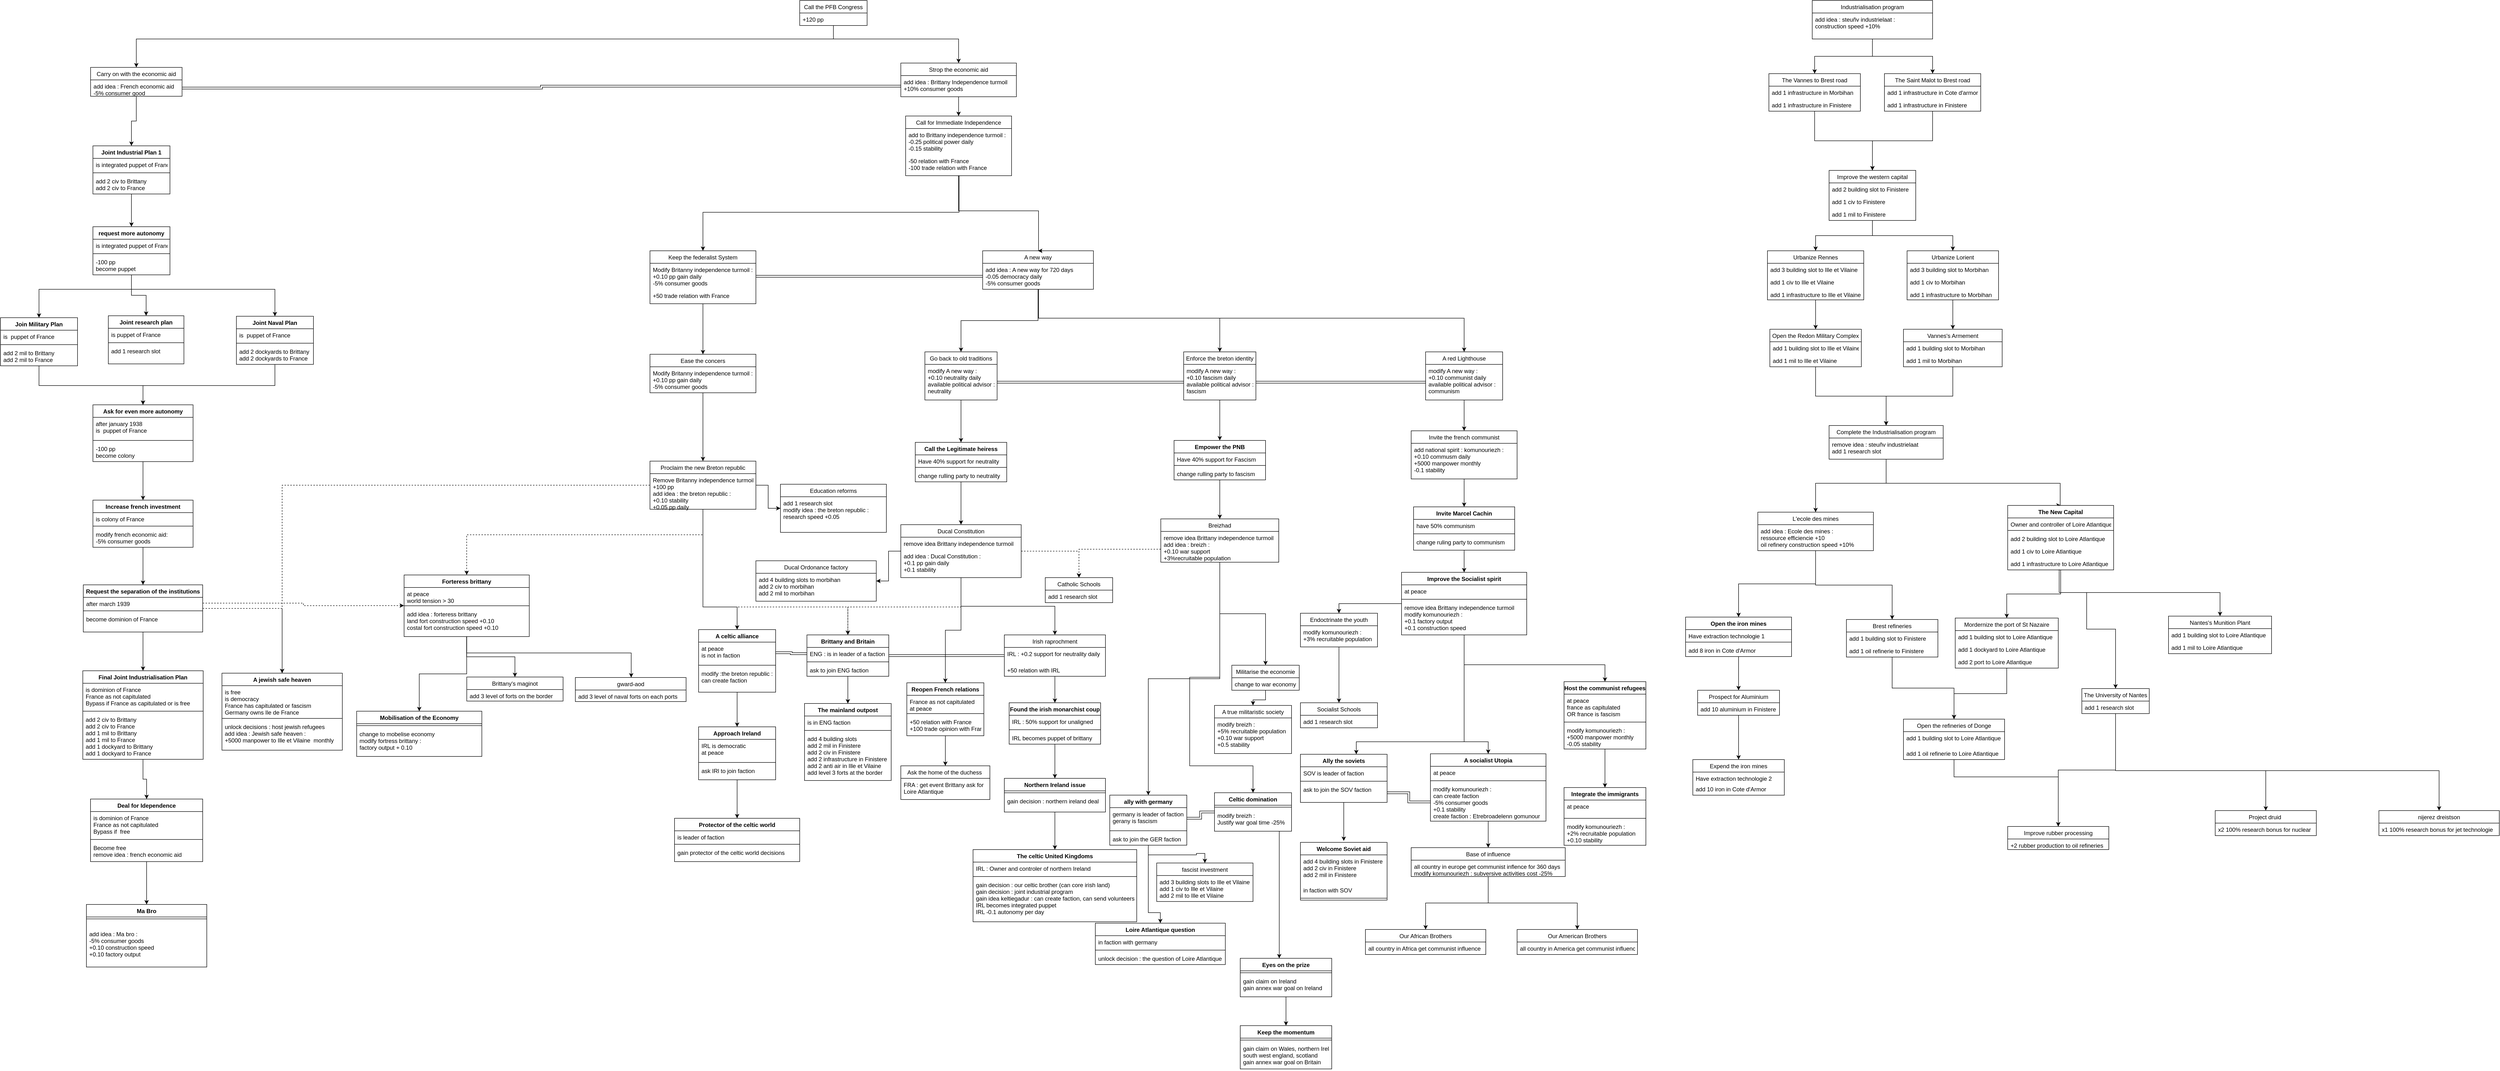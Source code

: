 <mxfile version="12.1.0" type="github" pages="1"><diagram id="fwqOPcjlE-ceSgC5Qux2" name="Page-1"><mxGraphModel dx="2817" dy="624" grid="1" gridSize="10" guides="1" tooltips="1" connect="1" arrows="1" fold="1" page="1" pageScale="1" pageWidth="827" pageHeight="1169" math="0" shadow="0"><root><mxCell id="0"/><mxCell id="1" parent="0"/><mxCell id="riW-O5dtcFzm0EmXwgX_-17" style="edgeStyle=orthogonalEdgeStyle;rounded=0;orthogonalLoop=1;jettySize=auto;html=1;entryX=0.5;entryY=0;entryDx=0;entryDy=0;" parent="1" source="riW-O5dtcFzm0EmXwgX_-2" target="riW-O5dtcFzm0EmXwgX_-6" edge="1"><mxGeometry relative="1" as="geometry"><Array as="points"><mxPoint x="380" y="130"/><mxPoint x="-1067" y="130"/></Array></mxGeometry></mxCell><mxCell id="riW-O5dtcFzm0EmXwgX_-18" style="edgeStyle=orthogonalEdgeStyle;rounded=0;orthogonalLoop=1;jettySize=auto;html=1;entryX=0.5;entryY=0;entryDx=0;entryDy=0;" parent="1" source="riW-O5dtcFzm0EmXwgX_-2" target="riW-O5dtcFzm0EmXwgX_-10" edge="1"><mxGeometry relative="1" as="geometry"><Array as="points"><mxPoint x="380" y="130"/><mxPoint x="640" y="130"/></Array></mxGeometry></mxCell><mxCell id="riW-O5dtcFzm0EmXwgX_-2" value="Call the PFB Congress" style="swimlane;fontStyle=0;childLayout=stackLayout;horizontal=1;startSize=26;fillColor=none;horizontalStack=0;resizeParent=1;resizeParentMax=0;resizeLast=0;collapsible=1;marginBottom=0;" parent="1" vertex="1"><mxGeometry x="310" y="50" width="140" height="52" as="geometry"/></mxCell><mxCell id="riW-O5dtcFzm0EmXwgX_-3" value="+120 pp" style="text;strokeColor=none;fillColor=none;align=left;verticalAlign=top;spacingLeft=4;spacingRight=4;overflow=hidden;rotatable=0;points=[[0,0.5],[1,0.5]];portConstraint=eastwest;" parent="riW-O5dtcFzm0EmXwgX_-2" vertex="1"><mxGeometry y="26" width="140" height="26" as="geometry"/></mxCell><mxCell id="7TDGu9K9L-nUUv1jLvNr-183" style="edgeStyle=orthogonalEdgeStyle;rounded=0;orthogonalLoop=1;jettySize=auto;html=1;entryX=0.5;entryY=0;entryDx=0;entryDy=0;" edge="1" parent="1" source="riW-O5dtcFzm0EmXwgX_-6" target="7TDGu9K9L-nUUv1jLvNr-178"><mxGeometry relative="1" as="geometry"/></mxCell><mxCell id="riW-O5dtcFzm0EmXwgX_-6" value="Carry on with the economic aid" style="swimlane;fontStyle=0;childLayout=stackLayout;horizontal=1;startSize=26;fillColor=none;horizontalStack=0;resizeParent=1;resizeParentMax=0;resizeLast=0;collapsible=1;marginBottom=0;" parent="1" vertex="1"><mxGeometry x="-1162.857" y="189" width="190" height="60" as="geometry"/></mxCell><mxCell id="riW-O5dtcFzm0EmXwgX_-7" value="add idea : French economic aid&#10;-5% consumer good" style="text;strokeColor=none;fillColor=none;align=left;verticalAlign=top;spacingLeft=4;spacingRight=4;overflow=hidden;rotatable=0;points=[[0,0.5],[1,0.5]];portConstraint=eastwest;" parent="riW-O5dtcFzm0EmXwgX_-6" vertex="1"><mxGeometry y="26" width="190" height="34" as="geometry"/></mxCell><mxCell id="riW-O5dtcFzm0EmXwgX_-19" style="edgeStyle=orthogonalEdgeStyle;rounded=0;orthogonalLoop=1;jettySize=auto;html=1;entryX=0.5;entryY=0;entryDx=0;entryDy=0;" parent="1" source="riW-O5dtcFzm0EmXwgX_-10" target="riW-O5dtcFzm0EmXwgX_-14" edge="1"><mxGeometry relative="1" as="geometry"/></mxCell><mxCell id="riW-O5dtcFzm0EmXwgX_-10" value="Strop the economic aid" style="swimlane;fontStyle=0;childLayout=stackLayout;horizontal=1;startSize=26;fillColor=none;horizontalStack=0;resizeParent=1;resizeParentMax=0;resizeLast=0;collapsible=1;marginBottom=0;" parent="1" vertex="1"><mxGeometry x="520" y="180" width="240" height="70" as="geometry"/></mxCell><mxCell id="riW-O5dtcFzm0EmXwgX_-11" value="add idea : Brittany Independence turmoil&#10;+10% consumer goods" style="text;strokeColor=none;fillColor=none;align=left;verticalAlign=top;spacingLeft=4;spacingRight=4;overflow=hidden;rotatable=0;points=[[0,0.5],[1,0.5]];portConstraint=eastwest;" parent="riW-O5dtcFzm0EmXwgX_-10" vertex="1"><mxGeometry y="26" width="240" height="44" as="geometry"/></mxCell><mxCell id="riW-O5dtcFzm0EmXwgX_-33" style="edgeStyle=orthogonalEdgeStyle;rounded=0;orthogonalLoop=1;jettySize=auto;html=1;entryX=0.5;entryY=0;entryDx=0;entryDy=0;" parent="1" source="riW-O5dtcFzm0EmXwgX_-14" target="riW-O5dtcFzm0EmXwgX_-38" edge="1"><mxGeometry relative="1" as="geometry"><mxPoint x="799.647" y="560" as="targetPoint"/><Array as="points"><mxPoint x="640" y="487"/><mxPoint x="806" y="487"/></Array></mxGeometry></mxCell><mxCell id="7TDGu9K9L-nUUv1jLvNr-71" style="edgeStyle=orthogonalEdgeStyle;rounded=0;orthogonalLoop=1;jettySize=auto;html=1;entryX=0.5;entryY=0;entryDx=0;entryDy=0;" edge="1" parent="1" source="riW-O5dtcFzm0EmXwgX_-14" target="riW-O5dtcFzm0EmXwgX_-22"><mxGeometry relative="1" as="geometry"><Array as="points"><mxPoint x="641" y="490"/><mxPoint x="109" y="490"/></Array></mxGeometry></mxCell><mxCell id="riW-O5dtcFzm0EmXwgX_-14" value="Call for Immediate Independence" style="swimlane;fontStyle=0;childLayout=stackLayout;horizontal=1;startSize=26;fillColor=none;horizontalStack=0;resizeParent=1;resizeParentMax=0;resizeLast=0;collapsible=1;marginBottom=0;" parent="1" vertex="1"><mxGeometry x="530" y="290" width="220" height="124" as="geometry"/></mxCell><mxCell id="riW-O5dtcFzm0EmXwgX_-20" value="add to Brittany independence turmoil :&#10;-0.25 political power daily&#10;-0.15 stability" style="text;strokeColor=none;fillColor=none;align=left;verticalAlign=top;spacingLeft=4;spacingRight=4;overflow=hidden;rotatable=0;points=[[0,0.5],[1,0.5]];portConstraint=eastwest;" parent="riW-O5dtcFzm0EmXwgX_-14" vertex="1"><mxGeometry y="26" width="220" height="54" as="geometry"/></mxCell><mxCell id="riW-O5dtcFzm0EmXwgX_-15" value="-50 relation with France&#10;-100 trade relation with France" style="text;strokeColor=none;fillColor=none;align=left;verticalAlign=top;spacingLeft=4;spacingRight=4;overflow=hidden;rotatable=0;points=[[0,0.5],[1,0.5]];portConstraint=eastwest;" parent="riW-O5dtcFzm0EmXwgX_-14" vertex="1"><mxGeometry y="80" width="220" height="44" as="geometry"/></mxCell><mxCell id="7TDGu9K9L-nUUv1jLvNr-116" value="" style="edgeStyle=orthogonalEdgeStyle;rounded=0;orthogonalLoop=1;jettySize=auto;html=1;" edge="1" parent="1" source="riW-O5dtcFzm0EmXwgX_-22" target="7TDGu9K9L-nUUv1jLvNr-113"><mxGeometry relative="1" as="geometry"/></mxCell><mxCell id="riW-O5dtcFzm0EmXwgX_-22" value="Keep the federalist System" style="swimlane;fontStyle=0;childLayout=stackLayout;horizontal=1;startSize=26;fillColor=none;horizontalStack=0;resizeParent=1;resizeParentMax=0;resizeLast=0;collapsible=1;marginBottom=0;" parent="1" vertex="1"><mxGeometry x="-1" y="570" width="220" height="110" as="geometry"/></mxCell><mxCell id="riW-O5dtcFzm0EmXwgX_-23" value="Modify Britanny independence turmoil :&#10;+0.10 pp gain daily&#10;-5% consumer goods" style="text;strokeColor=none;fillColor=none;align=left;verticalAlign=top;spacingLeft=4;spacingRight=4;overflow=hidden;rotatable=0;points=[[0,0.5],[1,0.5]];portConstraint=eastwest;" parent="riW-O5dtcFzm0EmXwgX_-22" vertex="1"><mxGeometry y="26" width="220" height="54" as="geometry"/></mxCell><mxCell id="riW-O5dtcFzm0EmXwgX_-211" value="+50 trade relation with France" style="text;strokeColor=none;fillColor=none;align=left;verticalAlign=top;spacingLeft=4;spacingRight=4;overflow=hidden;rotatable=0;points=[[0,0.5],[1,0.5]];portConstraint=eastwest;" parent="riW-O5dtcFzm0EmXwgX_-22" vertex="1"><mxGeometry y="80" width="220" height="30" as="geometry"/></mxCell><mxCell id="7TDGu9K9L-nUUv1jLvNr-119" style="edgeStyle=orthogonalEdgeStyle;rounded=0;orthogonalLoop=1;jettySize=auto;html=1;" edge="1" parent="1" source="7TDGu9K9L-nUUv1jLvNr-113" target="7TDGu9K9L-nUUv1jLvNr-117"><mxGeometry relative="1" as="geometry"/></mxCell><mxCell id="7TDGu9K9L-nUUv1jLvNr-113" value="Ease the concers" style="swimlane;fontStyle=0;childLayout=stackLayout;horizontal=1;startSize=26;fillColor=none;horizontalStack=0;resizeParent=1;resizeParentMax=0;resizeLast=0;collapsible=1;marginBottom=0;" vertex="1" parent="1"><mxGeometry x="-1" y="785" width="220" height="80" as="geometry"/></mxCell><mxCell id="7TDGu9K9L-nUUv1jLvNr-114" value="Modify Britanny independence turmoil :&#10;+0.10 pp gain daily&#10;-5% consumer goods" style="text;strokeColor=none;fillColor=none;align=left;verticalAlign=top;spacingLeft=4;spacingRight=4;overflow=hidden;rotatable=0;points=[[0,0.5],[1,0.5]];portConstraint=eastwest;" vertex="1" parent="7TDGu9K9L-nUUv1jLvNr-113"><mxGeometry y="26" width="220" height="54" as="geometry"/></mxCell><mxCell id="riW-O5dtcFzm0EmXwgX_-204" style="edgeStyle=orthogonalEdgeStyle;rounded=0;orthogonalLoop=1;jettySize=auto;html=1;entryX=0.5;entryY=0;entryDx=0;entryDy=0;" parent="1" source="riW-O5dtcFzm0EmXwgX_-34" target="riW-O5dtcFzm0EmXwgX_-200" edge="1"><mxGeometry relative="1" as="geometry"/></mxCell><mxCell id="riW-O5dtcFzm0EmXwgX_-34" value="Go back to old traditions" style="swimlane;fontStyle=0;childLayout=stackLayout;horizontal=1;startSize=26;fillColor=none;horizontalStack=0;resizeParent=1;resizeParentMax=0;resizeLast=0;collapsible=1;marginBottom=0;" parent="1" vertex="1"><mxGeometry x="570" y="780" width="150" height="100" as="geometry"/></mxCell><mxCell id="riW-O5dtcFzm0EmXwgX_-35" value="modify A new way :&#10;+0.10 neutrality daily &#10;available political advisor : &#10;neutrality" style="text;strokeColor=none;fillColor=none;align=left;verticalAlign=top;spacingLeft=4;spacingRight=4;overflow=hidden;rotatable=0;points=[[0,0.5],[1,0.5]];portConstraint=eastwest;" parent="riW-O5dtcFzm0EmXwgX_-34" vertex="1"><mxGeometry y="26" width="150" height="74" as="geometry"/></mxCell><mxCell id="riW-O5dtcFzm0EmXwgX_-42" style="edgeStyle=orthogonalEdgeStyle;rounded=0;orthogonalLoop=1;jettySize=auto;html=1;entryX=0.5;entryY=0;entryDx=0;entryDy=0;" parent="1" source="riW-O5dtcFzm0EmXwgX_-38" target="riW-O5dtcFzm0EmXwgX_-34" edge="1"><mxGeometry relative="1" as="geometry"/></mxCell><mxCell id="riW-O5dtcFzm0EmXwgX_-288" style="edgeStyle=orthogonalEdgeStyle;rounded=0;orthogonalLoop=1;jettySize=auto;html=1;entryX=0.5;entryY=0;entryDx=0;entryDy=0;" parent="1" source="riW-O5dtcFzm0EmXwgX_-38" target="riW-O5dtcFzm0EmXwgX_-45" edge="1"><mxGeometry relative="1" as="geometry"><Array as="points"><mxPoint x="806" y="710"/><mxPoint x="1183" y="710"/></Array></mxGeometry></mxCell><mxCell id="riW-O5dtcFzm0EmXwgX_-290" style="edgeStyle=orthogonalEdgeStyle;rounded=0;orthogonalLoop=1;jettySize=auto;html=1;entryX=0.5;entryY=0;entryDx=0;entryDy=0;" parent="1" source="riW-O5dtcFzm0EmXwgX_-38" target="riW-O5dtcFzm0EmXwgX_-52" edge="1"><mxGeometry relative="1" as="geometry"><Array as="points"><mxPoint x="806" y="710"/><mxPoint x="1690" y="710"/></Array></mxGeometry></mxCell><mxCell id="riW-O5dtcFzm0EmXwgX_-38" value="A new way" style="swimlane;fontStyle=0;childLayout=stackLayout;horizontal=1;startSize=26;fillColor=none;horizontalStack=0;resizeParent=1;resizeParentMax=0;resizeLast=0;collapsible=1;marginBottom=0;" parent="1" vertex="1"><mxGeometry x="690" y="570" width="230" height="80" as="geometry"/></mxCell><mxCell id="riW-O5dtcFzm0EmXwgX_-39" value="add idea : A new way for 720 days&#10;-0.05 democracy daily&#10;-5% consumer goods" style="text;strokeColor=none;fillColor=none;align=left;verticalAlign=top;spacingLeft=4;spacingRight=4;overflow=hidden;rotatable=0;points=[[0,0.5],[1,0.5]];portConstraint=eastwest;" parent="riW-O5dtcFzm0EmXwgX_-38" vertex="1"><mxGeometry y="26" width="230" height="54" as="geometry"/></mxCell><mxCell id="riW-O5dtcFzm0EmXwgX_-43" style="edgeStyle=orthogonalEdgeStyle;rounded=0;orthogonalLoop=1;jettySize=auto;html=1;exitX=0;exitY=0.5;exitDx=0;exitDy=0;shape=link;" parent="1" source="riW-O5dtcFzm0EmXwgX_-39" target="riW-O5dtcFzm0EmXwgX_-23" edge="1"><mxGeometry relative="1" as="geometry"/></mxCell><mxCell id="riW-O5dtcFzm0EmXwgX_-44" style="edgeStyle=orthogonalEdgeStyle;shape=link;rounded=0;orthogonalLoop=1;jettySize=auto;html=1;" parent="1" source="riW-O5dtcFzm0EmXwgX_-11" target="riW-O5dtcFzm0EmXwgX_-7" edge="1"><mxGeometry relative="1" as="geometry"/></mxCell><mxCell id="riW-O5dtcFzm0EmXwgX_-305" style="edgeStyle=orthogonalEdgeStyle;rounded=0;orthogonalLoop=1;jettySize=auto;html=1;entryX=0.5;entryY=0;entryDx=0;entryDy=0;" parent="1" source="riW-O5dtcFzm0EmXwgX_-45" target="riW-O5dtcFzm0EmXwgX_-300" edge="1"><mxGeometry relative="1" as="geometry"/></mxCell><mxCell id="riW-O5dtcFzm0EmXwgX_-45" value="Enforce the breton identity" style="swimlane;fontStyle=0;childLayout=stackLayout;horizontal=1;startSize=26;fillColor=none;horizontalStack=0;resizeParent=1;resizeParentMax=0;resizeLast=0;collapsible=1;marginBottom=0;" parent="1" vertex="1"><mxGeometry x="1107.5" y="780" width="150" height="100" as="geometry"/></mxCell><mxCell id="riW-O5dtcFzm0EmXwgX_-49" value="modify A new way :&#10;+0.10 fascism daily &#10;available political advisor : &#10;fascism" style="text;strokeColor=none;fillColor=none;align=left;verticalAlign=top;spacingLeft=4;spacingRight=4;overflow=hidden;rotatable=0;points=[[0,0.5],[1,0.5]];portConstraint=eastwest;" parent="riW-O5dtcFzm0EmXwgX_-45" vertex="1"><mxGeometry y="26" width="150" height="74" as="geometry"/></mxCell><mxCell id="riW-O5dtcFzm0EmXwgX_-51" style="edgeStyle=orthogonalEdgeStyle;rounded=0;orthogonalLoop=1;jettySize=auto;html=1;shape=link;" parent="1" source="riW-O5dtcFzm0EmXwgX_-35" target="riW-O5dtcFzm0EmXwgX_-49" edge="1"><mxGeometry relative="1" as="geometry"/></mxCell><mxCell id="7TDGu9K9L-nUUv1jLvNr-9" style="edgeStyle=orthogonalEdgeStyle;rounded=0;orthogonalLoop=1;jettySize=auto;html=1;entryX=0.5;entryY=0;entryDx=0;entryDy=0;" edge="1" parent="1" source="riW-O5dtcFzm0EmXwgX_-52" target="7TDGu9K9L-nUUv1jLvNr-5"><mxGeometry relative="1" as="geometry"/></mxCell><mxCell id="riW-O5dtcFzm0EmXwgX_-52" value="A red Lighthouse" style="swimlane;fontStyle=0;childLayout=stackLayout;horizontal=1;startSize=26;fillColor=none;horizontalStack=0;resizeParent=1;resizeParentMax=0;resizeLast=0;collapsible=1;marginBottom=0;" parent="1" vertex="1"><mxGeometry x="1610" y="780" width="160" height="100" as="geometry"/></mxCell><mxCell id="riW-O5dtcFzm0EmXwgX_-56" value="modify A new way :&#10;+0.10 communist daily &#10;available political advisor : &#10;communism" style="text;strokeColor=none;fillColor=none;align=left;verticalAlign=top;spacingLeft=4;spacingRight=4;overflow=hidden;rotatable=0;points=[[0,0.5],[1,0.5]];portConstraint=eastwest;" parent="riW-O5dtcFzm0EmXwgX_-52" vertex="1"><mxGeometry y="26" width="160" height="74" as="geometry"/></mxCell><mxCell id="riW-O5dtcFzm0EmXwgX_-58" style="edgeStyle=orthogonalEdgeStyle;rounded=0;orthogonalLoop=1;jettySize=auto;html=1;entryX=0;entryY=0.5;entryDx=0;entryDy=0;shape=link;" parent="1" source="riW-O5dtcFzm0EmXwgX_-49" target="riW-O5dtcFzm0EmXwgX_-56" edge="1"><mxGeometry relative="1" as="geometry"/></mxCell><mxCell id="riW-O5dtcFzm0EmXwgX_-75" style="edgeStyle=orthogonalEdgeStyle;rounded=0;orthogonalLoop=1;jettySize=auto;html=1;entryX=0.5;entryY=0;entryDx=0;entryDy=0;" parent="1" source="riW-O5dtcFzm0EmXwgX_-59" target="riW-O5dtcFzm0EmXwgX_-68" edge="1"><mxGeometry relative="1" as="geometry"/></mxCell><mxCell id="riW-O5dtcFzm0EmXwgX_-76" style="edgeStyle=orthogonalEdgeStyle;rounded=0;orthogonalLoop=1;jettySize=auto;html=1;entryX=0.5;entryY=0;entryDx=0;entryDy=0;" parent="1" source="riW-O5dtcFzm0EmXwgX_-59" target="riW-O5dtcFzm0EmXwgX_-72" edge="1"><mxGeometry relative="1" as="geometry"/></mxCell><mxCell id="riW-O5dtcFzm0EmXwgX_-59" value="Industrialisation program" style="swimlane;fontStyle=0;childLayout=stackLayout;horizontal=1;startSize=26;fillColor=none;horizontalStack=0;resizeParent=1;resizeParentMax=0;resizeLast=0;collapsible=1;marginBottom=0;" parent="1" vertex="1"><mxGeometry x="2413" y="50" width="250" height="80" as="geometry"/></mxCell><mxCell id="riW-O5dtcFzm0EmXwgX_-60" value="add idea : steuñv industrielaat :&#10;construction speed +10%" style="text;strokeColor=none;fillColor=none;align=left;verticalAlign=top;spacingLeft=4;spacingRight=4;overflow=hidden;rotatable=0;points=[[0,0.5],[1,0.5]];portConstraint=eastwest;" parent="riW-O5dtcFzm0EmXwgX_-59" vertex="1"><mxGeometry y="26" width="250" height="54" as="geometry"/></mxCell><mxCell id="riW-O5dtcFzm0EmXwgX_-86" style="edgeStyle=orthogonalEdgeStyle;rounded=0;orthogonalLoop=1;jettySize=auto;html=1;entryX=0.5;entryY=0;entryDx=0;entryDy=0;" parent="1" source="riW-O5dtcFzm0EmXwgX_-63" target="riW-O5dtcFzm0EmXwgX_-83" edge="1"><mxGeometry relative="1" as="geometry"/></mxCell><mxCell id="riW-O5dtcFzm0EmXwgX_-90" style="edgeStyle=orthogonalEdgeStyle;rounded=0;orthogonalLoop=1;jettySize=auto;html=1;entryX=0.5;entryY=0;entryDx=0;entryDy=0;" parent="1" source="riW-O5dtcFzm0EmXwgX_-63" target="riW-O5dtcFzm0EmXwgX_-87" edge="1"><mxGeometry relative="1" as="geometry"/></mxCell><mxCell id="riW-O5dtcFzm0EmXwgX_-63" value="Improve the western capital" style="swimlane;fontStyle=0;childLayout=stackLayout;horizontal=1;startSize=26;fillColor=none;horizontalStack=0;resizeParent=1;resizeParentMax=0;resizeLast=0;collapsible=1;marginBottom=0;" parent="1" vertex="1"><mxGeometry x="2448" y="403" width="180" height="104" as="geometry"/></mxCell><mxCell id="riW-O5dtcFzm0EmXwgX_-82" value="add 2 building slot to Finistere" style="text;strokeColor=none;fillColor=none;align=left;verticalAlign=top;spacingLeft=4;spacingRight=4;overflow=hidden;rotatable=0;points=[[0,0.5],[1,0.5]];portConstraint=eastwest;" parent="riW-O5dtcFzm0EmXwgX_-63" vertex="1"><mxGeometry y="26" width="180" height="26" as="geometry"/></mxCell><mxCell id="riW-O5dtcFzm0EmXwgX_-64" value="add 1 civ to Finistere" style="text;strokeColor=none;fillColor=none;align=left;verticalAlign=top;spacingLeft=4;spacingRight=4;overflow=hidden;rotatable=0;points=[[0,0.5],[1,0.5]];portConstraint=eastwest;" parent="riW-O5dtcFzm0EmXwgX_-63" vertex="1"><mxGeometry y="52" width="180" height="26" as="geometry"/></mxCell><mxCell id="riW-O5dtcFzm0EmXwgX_-315" value="add 1 mil to Finistere" style="text;strokeColor=none;fillColor=none;align=left;verticalAlign=top;spacingLeft=4;spacingRight=4;overflow=hidden;rotatable=0;points=[[0,0.5],[1,0.5]];portConstraint=eastwest;" parent="riW-O5dtcFzm0EmXwgX_-63" vertex="1"><mxGeometry y="78" width="180" height="26" as="geometry"/></mxCell><mxCell id="riW-O5dtcFzm0EmXwgX_-77" style="edgeStyle=orthogonalEdgeStyle;rounded=0;orthogonalLoop=1;jettySize=auto;html=1;" parent="1" source="riW-O5dtcFzm0EmXwgX_-68" target="riW-O5dtcFzm0EmXwgX_-63" edge="1"><mxGeometry relative="1" as="geometry"/></mxCell><mxCell id="riW-O5dtcFzm0EmXwgX_-68" value="The Vannes to Brest road" style="swimlane;fontStyle=0;childLayout=stackLayout;horizontal=1;startSize=26;fillColor=none;horizontalStack=0;resizeParent=1;resizeParentMax=0;resizeLast=0;collapsible=1;marginBottom=0;" parent="1" vertex="1"><mxGeometry x="2323" y="202" width="190" height="78" as="geometry"/></mxCell><mxCell id="riW-O5dtcFzm0EmXwgX_-69" value="add 1 infrastructure in Morbihan" style="text;strokeColor=none;fillColor=none;align=left;verticalAlign=top;spacingLeft=4;spacingRight=4;overflow=hidden;rotatable=0;points=[[0,0.5],[1,0.5]];portConstraint=eastwest;" parent="riW-O5dtcFzm0EmXwgX_-68" vertex="1"><mxGeometry y="26" width="190" height="26" as="geometry"/></mxCell><mxCell id="riW-O5dtcFzm0EmXwgX_-70" value="add 1 infrastructure in Finistere" style="text;strokeColor=none;fillColor=none;align=left;verticalAlign=top;spacingLeft=4;spacingRight=4;overflow=hidden;rotatable=0;points=[[0,0.5],[1,0.5]];portConstraint=eastwest;" parent="riW-O5dtcFzm0EmXwgX_-68" vertex="1"><mxGeometry y="52" width="190" height="26" as="geometry"/></mxCell><mxCell id="riW-O5dtcFzm0EmXwgX_-78" style="edgeStyle=orthogonalEdgeStyle;rounded=0;orthogonalLoop=1;jettySize=auto;html=1;entryX=0.5;entryY=0;entryDx=0;entryDy=0;" parent="1" source="riW-O5dtcFzm0EmXwgX_-72" target="riW-O5dtcFzm0EmXwgX_-63" edge="1"><mxGeometry relative="1" as="geometry"/></mxCell><mxCell id="riW-O5dtcFzm0EmXwgX_-72" value="The Saint Malot to Brest road" style="swimlane;fontStyle=0;childLayout=stackLayout;horizontal=1;startSize=26;fillColor=none;horizontalStack=0;resizeParent=1;resizeParentMax=0;resizeLast=0;collapsible=1;marginBottom=0;" parent="1" vertex="1"><mxGeometry x="2563" y="202" width="200" height="78" as="geometry"/></mxCell><mxCell id="riW-O5dtcFzm0EmXwgX_-73" value="add 1 infrastructure in Cote d'armor" style="text;strokeColor=none;fillColor=none;align=left;verticalAlign=top;spacingLeft=4;spacingRight=4;overflow=hidden;rotatable=0;points=[[0,0.5],[1,0.5]];portConstraint=eastwest;" parent="riW-O5dtcFzm0EmXwgX_-72" vertex="1"><mxGeometry y="26" width="200" height="26" as="geometry"/></mxCell><mxCell id="riW-O5dtcFzm0EmXwgX_-74" value="add 1 infrastructure in Finistere" style="text;strokeColor=none;fillColor=none;align=left;verticalAlign=top;spacingLeft=4;spacingRight=4;overflow=hidden;rotatable=0;points=[[0,0.5],[1,0.5]];portConstraint=eastwest;" parent="riW-O5dtcFzm0EmXwgX_-72" vertex="1"><mxGeometry y="52" width="200" height="26" as="geometry"/></mxCell><mxCell id="riW-O5dtcFzm0EmXwgX_-95" style="edgeStyle=orthogonalEdgeStyle;rounded=0;orthogonalLoop=1;jettySize=auto;html=1;entryX=0.5;entryY=0;entryDx=0;entryDy=0;" parent="1" source="riW-O5dtcFzm0EmXwgX_-83" target="riW-O5dtcFzm0EmXwgX_-92" edge="1"><mxGeometry relative="1" as="geometry"/></mxCell><mxCell id="riW-O5dtcFzm0EmXwgX_-83" value="Urbanize Rennes" style="swimlane;fontStyle=0;childLayout=stackLayout;horizontal=1;startSize=26;fillColor=none;horizontalStack=0;resizeParent=1;resizeParentMax=0;resizeLast=0;collapsible=1;marginBottom=0;" parent="1" vertex="1"><mxGeometry x="2320" y="570" width="200" height="102" as="geometry"/></mxCell><mxCell id="riW-O5dtcFzm0EmXwgX_-84" value="add 3 building slot to Ille et Vilaine" style="text;strokeColor=none;fillColor=none;align=left;verticalAlign=top;spacingLeft=4;spacingRight=4;overflow=hidden;rotatable=0;points=[[0,0.5],[1,0.5]];portConstraint=eastwest;" parent="riW-O5dtcFzm0EmXwgX_-83" vertex="1"><mxGeometry y="26" width="200" height="26" as="geometry"/></mxCell><mxCell id="riW-O5dtcFzm0EmXwgX_-91" value="add 1 civ to Ille et Vilaine" style="text;strokeColor=none;fillColor=none;align=left;verticalAlign=top;spacingLeft=4;spacingRight=4;overflow=hidden;rotatable=0;points=[[0,0.5],[1,0.5]];portConstraint=eastwest;" parent="riW-O5dtcFzm0EmXwgX_-83" vertex="1"><mxGeometry y="52" width="200" height="26" as="geometry"/></mxCell><mxCell id="riW-O5dtcFzm0EmXwgX_-96" value="add 1 infrastructure to Ille et Vilaine" style="text;strokeColor=none;fillColor=none;align=left;verticalAlign=top;spacingLeft=4;spacingRight=4;overflow=hidden;rotatable=0;points=[[0,0.5],[1,0.5]];portConstraint=eastwest;" parent="riW-O5dtcFzm0EmXwgX_-83" vertex="1"><mxGeometry y="78" width="200" height="24" as="geometry"/></mxCell><mxCell id="riW-O5dtcFzm0EmXwgX_-101" style="edgeStyle=orthogonalEdgeStyle;rounded=0;orthogonalLoop=1;jettySize=auto;html=1;entryX=0.5;entryY=0;entryDx=0;entryDy=0;" parent="1" source="riW-O5dtcFzm0EmXwgX_-87" target="riW-O5dtcFzm0EmXwgX_-98" edge="1"><mxGeometry relative="1" as="geometry"/></mxCell><mxCell id="riW-O5dtcFzm0EmXwgX_-87" value="Urbanize Lorient" style="swimlane;fontStyle=0;childLayout=stackLayout;horizontal=1;startSize=26;fillColor=none;horizontalStack=0;resizeParent=1;resizeParentMax=0;resizeLast=0;collapsible=1;marginBottom=0;" parent="1" vertex="1"><mxGeometry x="2610" y="570" width="190" height="102" as="geometry"/></mxCell><mxCell id="riW-O5dtcFzm0EmXwgX_-88" value="add 3 building slot to Morbihan" style="text;strokeColor=none;fillColor=none;align=left;verticalAlign=top;spacingLeft=4;spacingRight=4;overflow=hidden;rotatable=0;points=[[0,0.5],[1,0.5]];portConstraint=eastwest;" parent="riW-O5dtcFzm0EmXwgX_-87" vertex="1"><mxGeometry y="26" width="190" height="26" as="geometry"/></mxCell><mxCell id="riW-O5dtcFzm0EmXwgX_-89" value="add 1 civ to Morbihan" style="text;strokeColor=none;fillColor=none;align=left;verticalAlign=top;spacingLeft=4;spacingRight=4;overflow=hidden;rotatable=0;points=[[0,0.5],[1,0.5]];portConstraint=eastwest;" parent="riW-O5dtcFzm0EmXwgX_-87" vertex="1"><mxGeometry y="52" width="190" height="26" as="geometry"/></mxCell><mxCell id="riW-O5dtcFzm0EmXwgX_-97" value="add 1 infrastructure to Morbihan" style="text;strokeColor=none;fillColor=none;align=left;verticalAlign=top;spacingLeft=4;spacingRight=4;overflow=hidden;rotatable=0;points=[[0,0.5],[1,0.5]];portConstraint=eastwest;" parent="riW-O5dtcFzm0EmXwgX_-87" vertex="1"><mxGeometry y="78" width="190" height="24" as="geometry"/></mxCell><mxCell id="riW-O5dtcFzm0EmXwgX_-106" style="edgeStyle=orthogonalEdgeStyle;rounded=0;orthogonalLoop=1;jettySize=auto;html=1;" parent="1" source="riW-O5dtcFzm0EmXwgX_-92" target="riW-O5dtcFzm0EmXwgX_-102" edge="1"><mxGeometry relative="1" as="geometry"/></mxCell><mxCell id="riW-O5dtcFzm0EmXwgX_-92" value="Open the Redon Military Complex" style="swimlane;fontStyle=0;childLayout=stackLayout;horizontal=1;startSize=26;fillColor=none;horizontalStack=0;resizeParent=1;resizeParentMax=0;resizeLast=0;collapsible=1;marginBottom=0;" parent="1" vertex="1"><mxGeometry x="2325" y="733" width="190" height="78" as="geometry"/></mxCell><mxCell id="riW-O5dtcFzm0EmXwgX_-93" value="add 1 building slot to Ille et Vilaine" style="text;strokeColor=none;fillColor=none;align=left;verticalAlign=top;spacingLeft=4;spacingRight=4;overflow=hidden;rotatable=0;points=[[0,0.5],[1,0.5]];portConstraint=eastwest;" parent="riW-O5dtcFzm0EmXwgX_-92" vertex="1"><mxGeometry y="26" width="190" height="26" as="geometry"/></mxCell><mxCell id="riW-O5dtcFzm0EmXwgX_-94" value="add 1 mil to Ille et Vilaine" style="text;strokeColor=none;fillColor=none;align=left;verticalAlign=top;spacingLeft=4;spacingRight=4;overflow=hidden;rotatable=0;points=[[0,0.5],[1,0.5]];portConstraint=eastwest;" parent="riW-O5dtcFzm0EmXwgX_-92" vertex="1"><mxGeometry y="52" width="190" height="26" as="geometry"/></mxCell><mxCell id="riW-O5dtcFzm0EmXwgX_-108" style="edgeStyle=orthogonalEdgeStyle;rounded=0;orthogonalLoop=1;jettySize=auto;html=1;entryX=0.5;entryY=0;entryDx=0;entryDy=0;" parent="1" source="riW-O5dtcFzm0EmXwgX_-98" target="riW-O5dtcFzm0EmXwgX_-102" edge="1"><mxGeometry relative="1" as="geometry"/></mxCell><mxCell id="riW-O5dtcFzm0EmXwgX_-98" value="Vannes's Armement" style="swimlane;fontStyle=0;childLayout=stackLayout;horizontal=1;startSize=26;fillColor=none;horizontalStack=0;resizeParent=1;resizeParentMax=0;resizeLast=0;collapsible=1;marginBottom=0;" parent="1" vertex="1"><mxGeometry x="2602.5" y="733" width="205" height="78" as="geometry"/></mxCell><mxCell id="riW-O5dtcFzm0EmXwgX_-99" value="add 1 building slot to Morbihan" style="text;strokeColor=none;fillColor=none;align=left;verticalAlign=top;spacingLeft=4;spacingRight=4;overflow=hidden;rotatable=0;points=[[0,0.5],[1,0.5]];portConstraint=eastwest;" parent="riW-O5dtcFzm0EmXwgX_-98" vertex="1"><mxGeometry y="26" width="205" height="26" as="geometry"/></mxCell><mxCell id="riW-O5dtcFzm0EmXwgX_-100" value="add 1 mil to Morbihan" style="text;strokeColor=none;fillColor=none;align=left;verticalAlign=top;spacingLeft=4;spacingRight=4;overflow=hidden;rotatable=0;points=[[0,0.5],[1,0.5]];portConstraint=eastwest;" parent="riW-O5dtcFzm0EmXwgX_-98" vertex="1"><mxGeometry y="52" width="205" height="26" as="geometry"/></mxCell><mxCell id="riW-O5dtcFzm0EmXwgX_-113" style="edgeStyle=orthogonalEdgeStyle;rounded=0;orthogonalLoop=1;jettySize=auto;html=1;entryX=0.5;entryY=0;entryDx=0;entryDy=0;" parent="1" source="riW-O5dtcFzm0EmXwgX_-102" target="riW-O5dtcFzm0EmXwgX_-109" edge="1"><mxGeometry relative="1" as="geometry"><Array as="points"><mxPoint x="2566" y="1053"/><mxPoint x="2420" y="1053"/></Array></mxGeometry></mxCell><mxCell id="riW-O5dtcFzm0EmXwgX_-182" style="edgeStyle=orthogonalEdgeStyle;rounded=0;orthogonalLoop=1;jettySize=auto;html=1;entryX=0.5;entryY=0;entryDx=0;entryDy=0;" parent="1" source="riW-O5dtcFzm0EmXwgX_-102" target="riW-O5dtcFzm0EmXwgX_-174" edge="1"><mxGeometry relative="1" as="geometry"><Array as="points"><mxPoint x="2567" y="1053"/><mxPoint x="2928" y="1053"/></Array></mxGeometry></mxCell><mxCell id="riW-O5dtcFzm0EmXwgX_-102" value="Complete the Industrialisation program" style="swimlane;fontStyle=0;childLayout=stackLayout;horizontal=1;startSize=26;fillColor=none;horizontalStack=0;resizeParent=1;resizeParentMax=0;resizeLast=0;collapsible=1;marginBottom=0;" parent="1" vertex="1"><mxGeometry x="2448" y="933" width="237" height="70" as="geometry"/></mxCell><mxCell id="riW-O5dtcFzm0EmXwgX_-103" value="remove idea : steuñv industrielaat&#10;add 1 research slot" style="text;strokeColor=none;fillColor=none;align=left;verticalAlign=top;spacingLeft=4;spacingRight=4;overflow=hidden;rotatable=0;points=[[0,0.5],[1,0.5]];portConstraint=eastwest;" parent="riW-O5dtcFzm0EmXwgX_-102" vertex="1"><mxGeometry y="26" width="237" height="44" as="geometry"/></mxCell><mxCell id="riW-O5dtcFzm0EmXwgX_-131" style="edgeStyle=orthogonalEdgeStyle;rounded=0;orthogonalLoop=1;jettySize=auto;html=1;entryX=0.5;entryY=0;entryDx=0;entryDy=0;" parent="1" source="riW-O5dtcFzm0EmXwgX_-109" target="riW-O5dtcFzm0EmXwgX_-127" edge="1"><mxGeometry relative="1" as="geometry"/></mxCell><mxCell id="riW-O5dtcFzm0EmXwgX_-192" style="edgeStyle=orthogonalEdgeStyle;rounded=0;orthogonalLoop=1;jettySize=auto;html=1;" parent="1" source="riW-O5dtcFzm0EmXwgX_-109" target="riW-O5dtcFzm0EmXwgX_-185" edge="1"><mxGeometry relative="1" as="geometry"/></mxCell><mxCell id="riW-O5dtcFzm0EmXwgX_-109" value="L'ecole des mines" style="swimlane;fontStyle=0;childLayout=stackLayout;horizontal=1;startSize=26;fillColor=none;horizontalStack=0;resizeParent=1;resizeParentMax=0;resizeLast=0;collapsible=1;marginBottom=0;" parent="1" vertex="1"><mxGeometry x="2300" y="1113" width="240" height="80" as="geometry"/></mxCell><mxCell id="riW-O5dtcFzm0EmXwgX_-110" value="add idea : Ecole des mines :&#10;ressource efficiencie +10&#10;oil refinery construction speed +10%" style="text;strokeColor=none;fillColor=none;align=left;verticalAlign=top;spacingLeft=4;spacingRight=4;overflow=hidden;rotatable=0;points=[[0,0.5],[1,0.5]];portConstraint=eastwest;" parent="riW-O5dtcFzm0EmXwgX_-109" vertex="1"><mxGeometry y="26" width="240" height="54" as="geometry"/></mxCell><mxCell id="riW-O5dtcFzm0EmXwgX_-126" style="edgeStyle=orthogonalEdgeStyle;rounded=0;orthogonalLoop=1;jettySize=auto;html=1;entryX=0.5;entryY=0;entryDx=0;entryDy=0;" parent="1" source="riW-O5dtcFzm0EmXwgX_-119" target="riW-O5dtcFzm0EmXwgX_-124" edge="1"><mxGeometry relative="1" as="geometry"/></mxCell><mxCell id="riW-O5dtcFzm0EmXwgX_-119" value="Prospect for Aluminium" style="swimlane;fontStyle=0;childLayout=stackLayout;horizontal=1;startSize=26;fillColor=none;horizontalStack=0;resizeParent=1;resizeParentMax=0;resizeLast=0;collapsible=1;marginBottom=0;" parent="1" vertex="1"><mxGeometry x="2175" y="1483" width="170" height="52" as="geometry"/></mxCell><mxCell id="riW-O5dtcFzm0EmXwgX_-120" value="add 10 aluminium in Finistere" style="text;strokeColor=none;fillColor=none;align=left;verticalAlign=top;spacingLeft=4;spacingRight=4;overflow=hidden;rotatable=0;points=[[0,0.5],[1,0.5]];portConstraint=eastwest;" parent="riW-O5dtcFzm0EmXwgX_-119" vertex="1"><mxGeometry y="26" width="170" height="26" as="geometry"/></mxCell><mxCell id="riW-O5dtcFzm0EmXwgX_-124" value="Expend the iron mines" style="swimlane;fontStyle=0;childLayout=stackLayout;horizontal=1;startSize=26;fillColor=none;horizontalStack=0;resizeParent=1;resizeParentMax=0;resizeLast=0;collapsible=1;marginBottom=0;" parent="1" vertex="1"><mxGeometry x="2165" y="1627" width="190" height="74" as="geometry"/></mxCell><mxCell id="riW-O5dtcFzm0EmXwgX_-195" value="Have extraction technologie 2" style="text;strokeColor=none;fillColor=none;align=left;verticalAlign=top;spacingLeft=4;spacingRight=4;overflow=hidden;rotatable=0;points=[[0,0.5],[1,0.5]];portConstraint=eastwest;" parent="riW-O5dtcFzm0EmXwgX_-124" vertex="1"><mxGeometry y="26" width="190" height="22" as="geometry"/></mxCell><mxCell id="riW-O5dtcFzm0EmXwgX_-125" value="add 10 iron in Cote d'Armor" style="text;strokeColor=none;fillColor=none;align=left;verticalAlign=top;spacingLeft=4;spacingRight=4;overflow=hidden;rotatable=0;points=[[0,0.5],[1,0.5]];portConstraint=eastwest;" parent="riW-O5dtcFzm0EmXwgX_-124" vertex="1"><mxGeometry y="48" width="190" height="26" as="geometry"/></mxCell><mxCell id="riW-O5dtcFzm0EmXwgX_-152" style="edgeStyle=orthogonalEdgeStyle;rounded=0;orthogonalLoop=1;jettySize=auto;html=1;" parent="1" source="riW-O5dtcFzm0EmXwgX_-127" target="riW-O5dtcFzm0EmXwgX_-149" edge="1"><mxGeometry relative="1" as="geometry"/></mxCell><mxCell id="riW-O5dtcFzm0EmXwgX_-127" value="Brest refineries" style="swimlane;fontStyle=0;childLayout=stackLayout;horizontal=1;startSize=26;fillColor=none;horizontalStack=0;resizeParent=1;resizeParentMax=0;resizeLast=0;collapsible=1;marginBottom=0;" parent="1" vertex="1"><mxGeometry x="2484" y="1336" width="190" height="78" as="geometry"/></mxCell><mxCell id="riW-O5dtcFzm0EmXwgX_-128" value="add 1 building slot to Finistere" style="text;strokeColor=none;fillColor=none;align=left;verticalAlign=top;spacingLeft=4;spacingRight=4;overflow=hidden;rotatable=0;points=[[0,0.5],[1,0.5]];portConstraint=eastwest;" parent="riW-O5dtcFzm0EmXwgX_-127" vertex="1"><mxGeometry y="26" width="190" height="26" as="geometry"/></mxCell><mxCell id="riW-O5dtcFzm0EmXwgX_-129" value="add 1 oil refinerie to Finistere" style="text;strokeColor=none;fillColor=none;align=left;verticalAlign=top;spacingLeft=4;spacingRight=4;overflow=hidden;rotatable=0;points=[[0,0.5],[1,0.5]];portConstraint=eastwest;" parent="riW-O5dtcFzm0EmXwgX_-127" vertex="1"><mxGeometry y="52" width="190" height="26" as="geometry"/></mxCell><mxCell id="riW-O5dtcFzm0EmXwgX_-138" value="Nantes's Munition Plant" style="swimlane;fontStyle=0;childLayout=stackLayout;horizontal=1;startSize=26;fillColor=none;horizontalStack=0;resizeParent=1;resizeParentMax=0;resizeLast=0;collapsible=1;marginBottom=0;" parent="1" vertex="1"><mxGeometry x="3153" y="1329" width="214" height="78" as="geometry"/></mxCell><mxCell id="riW-O5dtcFzm0EmXwgX_-139" value="add 1 building slot to Loire Atlantique" style="text;strokeColor=none;fillColor=none;align=left;verticalAlign=top;spacingLeft=4;spacingRight=4;overflow=hidden;rotatable=0;points=[[0,0.5],[1,0.5]];portConstraint=eastwest;" parent="riW-O5dtcFzm0EmXwgX_-138" vertex="1"><mxGeometry y="26" width="214" height="26" as="geometry"/></mxCell><mxCell id="riW-O5dtcFzm0EmXwgX_-141" value="add 1 mil to Loire Atlantique" style="text;strokeColor=none;fillColor=none;align=left;verticalAlign=top;spacingLeft=4;spacingRight=4;overflow=hidden;rotatable=0;points=[[0,0.5],[1,0.5]];portConstraint=eastwest;" parent="riW-O5dtcFzm0EmXwgX_-138" vertex="1"><mxGeometry y="52" width="214" height="26" as="geometry"/></mxCell><mxCell id="riW-O5dtcFzm0EmXwgX_-154" style="edgeStyle=orthogonalEdgeStyle;rounded=0;orthogonalLoop=1;jettySize=auto;html=1;" parent="1" source="riW-O5dtcFzm0EmXwgX_-143" target="riW-O5dtcFzm0EmXwgX_-149" edge="1"><mxGeometry relative="1" as="geometry"/></mxCell><mxCell id="riW-O5dtcFzm0EmXwgX_-143" value="Mordernize the port of St Nazaire" style="swimlane;fontStyle=0;childLayout=stackLayout;horizontal=1;startSize=26;fillColor=none;horizontalStack=0;resizeParent=1;resizeParentMax=0;resizeLast=0;collapsible=1;marginBottom=0;" parent="1" vertex="1"><mxGeometry x="2710" y="1333" width="214" height="104" as="geometry"/></mxCell><mxCell id="riW-O5dtcFzm0EmXwgX_-144" value="add 1 building slot to Loire Atlantique" style="text;strokeColor=none;fillColor=none;align=left;verticalAlign=top;spacingLeft=4;spacingRight=4;overflow=hidden;rotatable=0;points=[[0,0.5],[1,0.5]];portConstraint=eastwest;" parent="riW-O5dtcFzm0EmXwgX_-143" vertex="1"><mxGeometry y="26" width="214" height="26" as="geometry"/></mxCell><mxCell id="riW-O5dtcFzm0EmXwgX_-145" value="add 1 dockyard to Loire Atlantique" style="text;strokeColor=none;fillColor=none;align=left;verticalAlign=top;spacingLeft=4;spacingRight=4;overflow=hidden;rotatable=0;points=[[0,0.5],[1,0.5]];portConstraint=eastwest;" parent="riW-O5dtcFzm0EmXwgX_-143" vertex="1"><mxGeometry y="52" width="214" height="26" as="geometry"/></mxCell><mxCell id="riW-O5dtcFzm0EmXwgX_-146" value="add 2 port to Loire Atlantique" style="text;strokeColor=none;fillColor=none;align=left;verticalAlign=top;spacingLeft=4;spacingRight=4;overflow=hidden;rotatable=0;points=[[0,0.5],[1,0.5]];portConstraint=eastwest;" parent="riW-O5dtcFzm0EmXwgX_-143" vertex="1"><mxGeometry y="78" width="214" height="26" as="geometry"/></mxCell><mxCell id="riW-O5dtcFzm0EmXwgX_-164" style="edgeStyle=orthogonalEdgeStyle;rounded=0;orthogonalLoop=1;jettySize=auto;html=1;entryX=0.5;entryY=0;entryDx=0;entryDy=0;" parent="1" source="riW-O5dtcFzm0EmXwgX_-149" target="riW-O5dtcFzm0EmXwgX_-161" edge="1"><mxGeometry relative="1" as="geometry"><Array as="points"><mxPoint x="2707" y="1663"/><mxPoint x="2924" y="1663"/></Array></mxGeometry></mxCell><mxCell id="riW-O5dtcFzm0EmXwgX_-149" value="Open the refineries of Donge" style="swimlane;fontStyle=0;childLayout=stackLayout;horizontal=1;startSize=26;fillColor=none;horizontalStack=0;resizeParent=1;resizeParentMax=0;resizeLast=0;collapsible=1;marginBottom=0;" parent="1" vertex="1"><mxGeometry x="2602.5" y="1543" width="210" height="84" as="geometry"/></mxCell><mxCell id="riW-O5dtcFzm0EmXwgX_-150" value="add 1 building slot to Loire Atlantique" style="text;strokeColor=none;fillColor=none;align=left;verticalAlign=top;spacingLeft=4;spacingRight=4;overflow=hidden;rotatable=0;points=[[0,0.5],[1,0.5]];portConstraint=eastwest;" parent="riW-O5dtcFzm0EmXwgX_-149" vertex="1"><mxGeometry y="26" width="210" height="32" as="geometry"/></mxCell><mxCell id="riW-O5dtcFzm0EmXwgX_-151" value="add 1 oil refinerie to Loire Atlantique" style="text;strokeColor=none;fillColor=none;align=left;verticalAlign=top;spacingLeft=4;spacingRight=4;overflow=hidden;rotatable=0;points=[[0,0.5],[1,0.5]];portConstraint=eastwest;" parent="riW-O5dtcFzm0EmXwgX_-149" vertex="1"><mxGeometry y="58" width="210" height="26" as="geometry"/></mxCell><mxCell id="riW-O5dtcFzm0EmXwgX_-316" style="edgeStyle=orthogonalEdgeStyle;rounded=0;orthogonalLoop=1;jettySize=auto;html=1;" parent="1" source="riW-O5dtcFzm0EmXwgX_-155" target="riW-O5dtcFzm0EmXwgX_-161" edge="1"><mxGeometry relative="1" as="geometry"/></mxCell><mxCell id="riW-O5dtcFzm0EmXwgX_-317" style="edgeStyle=orthogonalEdgeStyle;rounded=0;orthogonalLoop=1;jettySize=auto;html=1;entryX=0.5;entryY=0;entryDx=0;entryDy=0;" parent="1" source="riW-O5dtcFzm0EmXwgX_-155" target="riW-O5dtcFzm0EmXwgX_-166" edge="1"><mxGeometry relative="1" as="geometry"><Array as="points"><mxPoint x="3043" y="1650"/><mxPoint x="3355" y="1650"/></Array></mxGeometry></mxCell><mxCell id="riW-O5dtcFzm0EmXwgX_-319" style="edgeStyle=orthogonalEdgeStyle;rounded=0;orthogonalLoop=1;jettySize=auto;html=1;entryX=0.5;entryY=0;entryDx=0;entryDy=0;" parent="1" source="riW-O5dtcFzm0EmXwgX_-155" target="riW-O5dtcFzm0EmXwgX_-171" edge="1"><mxGeometry relative="1" as="geometry"><Array as="points"><mxPoint x="3043" y="1650"/><mxPoint x="3715" y="1650"/></Array></mxGeometry></mxCell><mxCell id="riW-O5dtcFzm0EmXwgX_-155" value="The University of Nantes" style="swimlane;fontStyle=0;childLayout=stackLayout;horizontal=1;startSize=26;fillColor=none;horizontalStack=0;resizeParent=1;resizeParentMax=0;resizeLast=0;collapsible=1;marginBottom=0;" parent="1" vertex="1"><mxGeometry x="2973" y="1479.5" width="140" height="52" as="geometry"/></mxCell><mxCell id="riW-O5dtcFzm0EmXwgX_-156" value="add 1 research slot" style="text;strokeColor=none;fillColor=none;align=left;verticalAlign=top;spacingLeft=4;spacingRight=4;overflow=hidden;rotatable=0;points=[[0,0.5],[1,0.5]];portConstraint=eastwest;" parent="riW-O5dtcFzm0EmXwgX_-155" vertex="1"><mxGeometry y="26" width="140" height="26" as="geometry"/></mxCell><mxCell id="riW-O5dtcFzm0EmXwgX_-161" value="Improve rubber processing" style="swimlane;fontStyle=0;childLayout=stackLayout;horizontal=1;startSize=26;fillColor=none;horizontalStack=0;resizeParent=1;resizeParentMax=0;resizeLast=0;collapsible=1;marginBottom=0;" parent="1" vertex="1"><mxGeometry x="2819" y="1766" width="210" height="48" as="geometry"/></mxCell><mxCell id="riW-O5dtcFzm0EmXwgX_-162" value="+2 rubber production to oil refineries" style="text;strokeColor=none;fillColor=none;align=left;verticalAlign=top;spacingLeft=4;spacingRight=4;overflow=hidden;rotatable=0;points=[[0,0.5],[1,0.5]];portConstraint=eastwest;" parent="riW-O5dtcFzm0EmXwgX_-161" vertex="1"><mxGeometry y="26" width="210" height="22" as="geometry"/></mxCell><mxCell id="riW-O5dtcFzm0EmXwgX_-166" value="Project druid " style="swimlane;fontStyle=0;childLayout=stackLayout;horizontal=1;startSize=26;fillColor=none;horizontalStack=0;resizeParent=1;resizeParentMax=0;resizeLast=0;collapsible=1;marginBottom=0;" parent="1" vertex="1"><mxGeometry x="3250" y="1733" width="210" height="52" as="geometry"/></mxCell><mxCell id="riW-O5dtcFzm0EmXwgX_-167" value="x2 100% research bonus for nuclear " style="text;strokeColor=none;fillColor=none;align=left;verticalAlign=top;spacingLeft=4;spacingRight=4;overflow=hidden;rotatable=0;points=[[0,0.5],[1,0.5]];portConstraint=eastwest;" parent="riW-O5dtcFzm0EmXwgX_-166" vertex="1"><mxGeometry y="26" width="210" height="26" as="geometry"/></mxCell><mxCell id="riW-O5dtcFzm0EmXwgX_-171" value="nijerez dreistson" style="swimlane;fontStyle=0;childLayout=stackLayout;horizontal=1;startSize=26;fillColor=none;horizontalStack=0;resizeParent=1;resizeParentMax=0;resizeLast=0;collapsible=1;marginBottom=0;" parent="1" vertex="1"><mxGeometry x="3590" y="1733" width="250" height="52" as="geometry"/></mxCell><mxCell id="riW-O5dtcFzm0EmXwgX_-172" value="x1 100% research bonus for jet technologie " style="text;strokeColor=none;fillColor=none;align=left;verticalAlign=top;spacingLeft=4;spacingRight=4;overflow=hidden;rotatable=0;points=[[0,0.5],[1,0.5]];portConstraint=eastwest;" parent="riW-O5dtcFzm0EmXwgX_-171" vertex="1"><mxGeometry y="26" width="250" height="26" as="geometry"/></mxCell><mxCell id="riW-O5dtcFzm0EmXwgX_-183" style="edgeStyle=orthogonalEdgeStyle;rounded=0;orthogonalLoop=1;jettySize=auto;html=1;entryX=0.5;entryY=0;entryDx=0;entryDy=0;" parent="1" source="riW-O5dtcFzm0EmXwgX_-174" target="riW-O5dtcFzm0EmXwgX_-143" edge="1"><mxGeometry relative="1" as="geometry"/></mxCell><mxCell id="riW-O5dtcFzm0EmXwgX_-184" style="edgeStyle=orthogonalEdgeStyle;rounded=0;orthogonalLoop=1;jettySize=auto;html=1;entryX=0.5;entryY=0;entryDx=0;entryDy=0;" parent="1" source="riW-O5dtcFzm0EmXwgX_-174" target="riW-O5dtcFzm0EmXwgX_-138" edge="1"><mxGeometry relative="1" as="geometry"><Array as="points"><mxPoint x="2929" y="1280"/><mxPoint x="3260" y="1280"/></Array></mxGeometry></mxCell><mxCell id="riW-O5dtcFzm0EmXwgX_-318" style="edgeStyle=orthogonalEdgeStyle;rounded=0;orthogonalLoop=1;jettySize=auto;html=1;entryX=0.5;entryY=0;entryDx=0;entryDy=0;exitX=0.486;exitY=0.962;exitDx=0;exitDy=0;exitPerimeter=0;" parent="1" source="riW-O5dtcFzm0EmXwgX_-180" target="riW-O5dtcFzm0EmXwgX_-155" edge="1"><mxGeometry relative="1" as="geometry"><mxPoint x="2933" y="1240" as="sourcePoint"/><Array as="points"><mxPoint x="2926" y="1280"/><mxPoint x="2983" y="1280"/><mxPoint x="2983" y="1356"/><mxPoint x="3043" y="1356"/></Array></mxGeometry></mxCell><mxCell id="riW-O5dtcFzm0EmXwgX_-174" value="The New Capital" style="swimlane;fontStyle=1;align=center;verticalAlign=top;childLayout=stackLayout;horizontal=1;startSize=26;horizontalStack=0;resizeParent=1;resizeParentMax=0;resizeLast=0;collapsible=1;marginBottom=0;" parent="1" vertex="1"><mxGeometry x="2819" y="1099" width="220" height="134" as="geometry"/></mxCell><mxCell id="riW-O5dtcFzm0EmXwgX_-175" value="Owner and controller of Loire Atlantique" style="text;strokeColor=none;fillColor=none;align=left;verticalAlign=top;spacingLeft=4;spacingRight=4;overflow=hidden;rotatable=0;points=[[0,0.5],[1,0.5]];portConstraint=eastwest;" parent="riW-O5dtcFzm0EmXwgX_-174" vertex="1"><mxGeometry y="26" width="220" height="22" as="geometry"/></mxCell><mxCell id="riW-O5dtcFzm0EmXwgX_-176" value="" style="line;strokeWidth=1;fillColor=none;align=left;verticalAlign=middle;spacingTop=-1;spacingLeft=3;spacingRight=3;rotatable=0;labelPosition=right;points=[];portConstraint=eastwest;" parent="riW-O5dtcFzm0EmXwgX_-174" vertex="1"><mxGeometry y="48" width="220" height="8" as="geometry"/></mxCell><mxCell id="riW-O5dtcFzm0EmXwgX_-178" value="add 2 building slot to Loire Atlantique" style="text;strokeColor=none;fillColor=none;align=left;verticalAlign=top;spacingLeft=4;spacingRight=4;overflow=hidden;rotatable=0;points=[[0,0.5],[1,0.5]];portConstraint=eastwest;" parent="riW-O5dtcFzm0EmXwgX_-174" vertex="1"><mxGeometry y="56" width="220" height="26" as="geometry"/></mxCell><mxCell id="riW-O5dtcFzm0EmXwgX_-179" value="add 1 civ to Loire Atlantique" style="text;strokeColor=none;fillColor=none;align=left;verticalAlign=top;spacingLeft=4;spacingRight=4;overflow=hidden;rotatable=0;points=[[0,0.5],[1,0.5]];portConstraint=eastwest;" parent="riW-O5dtcFzm0EmXwgX_-174" vertex="1"><mxGeometry y="82" width="220" height="26" as="geometry"/></mxCell><mxCell id="riW-O5dtcFzm0EmXwgX_-180" value="add 1 infrastructure to Loire Atlantique " style="text;strokeColor=none;fillColor=none;align=left;verticalAlign=top;spacingLeft=4;spacingRight=4;overflow=hidden;rotatable=0;points=[[0,0.5],[1,0.5]];portConstraint=eastwest;" parent="riW-O5dtcFzm0EmXwgX_-174" vertex="1"><mxGeometry y="108" width="220" height="26" as="geometry"/></mxCell><mxCell id="riW-O5dtcFzm0EmXwgX_-193" style="edgeStyle=orthogonalEdgeStyle;rounded=0;orthogonalLoop=1;jettySize=auto;html=1;entryX=0.5;entryY=0;entryDx=0;entryDy=0;" parent="1" source="riW-O5dtcFzm0EmXwgX_-185" target="riW-O5dtcFzm0EmXwgX_-119" edge="1"><mxGeometry relative="1" as="geometry"/></mxCell><mxCell id="riW-O5dtcFzm0EmXwgX_-185" value="Open the iron mines" style="swimlane;fontStyle=1;align=center;verticalAlign=top;childLayout=stackLayout;horizontal=1;startSize=26;horizontalStack=0;resizeParent=1;resizeParentMax=0;resizeLast=0;collapsible=1;marginBottom=0;" parent="1" vertex="1"><mxGeometry x="2150" y="1331" width="220" height="82" as="geometry"/></mxCell><mxCell id="riW-O5dtcFzm0EmXwgX_-186" value="Have extraction technologie 1" style="text;strokeColor=none;fillColor=none;align=left;verticalAlign=top;spacingLeft=4;spacingRight=4;overflow=hidden;rotatable=0;points=[[0,0.5],[1,0.5]];portConstraint=eastwest;" parent="riW-O5dtcFzm0EmXwgX_-185" vertex="1"><mxGeometry y="26" width="220" height="22" as="geometry"/></mxCell><mxCell id="riW-O5dtcFzm0EmXwgX_-187" value="" style="line;strokeWidth=1;fillColor=none;align=left;verticalAlign=middle;spacingTop=-1;spacingLeft=3;spacingRight=3;rotatable=0;labelPosition=right;points=[];portConstraint=eastwest;" parent="riW-O5dtcFzm0EmXwgX_-185" vertex="1"><mxGeometry y="48" width="220" height="8" as="geometry"/></mxCell><mxCell id="riW-O5dtcFzm0EmXwgX_-191" value="add 8 iron in Cote d'Armor" style="text;strokeColor=none;fillColor=none;align=left;verticalAlign=top;spacingLeft=4;spacingRight=4;overflow=hidden;rotatable=0;points=[[0,0.5],[1,0.5]];portConstraint=eastwest;" parent="riW-O5dtcFzm0EmXwgX_-185" vertex="1"><mxGeometry y="56" width="220" height="26" as="geometry"/></mxCell><mxCell id="riW-O5dtcFzm0EmXwgX_-210" style="edgeStyle=orthogonalEdgeStyle;rounded=0;orthogonalLoop=1;jettySize=auto;html=1;entryX=0.5;entryY=0;entryDx=0;entryDy=0;" parent="1" source="riW-O5dtcFzm0EmXwgX_-200" target="riW-O5dtcFzm0EmXwgX_-205" edge="1"><mxGeometry relative="1" as="geometry"/></mxCell><mxCell id="riW-O5dtcFzm0EmXwgX_-200" value="Call the Legitimate heiress" style="swimlane;fontStyle=1;align=center;verticalAlign=top;childLayout=stackLayout;horizontal=1;startSize=26;horizontalStack=0;resizeParent=1;resizeParentMax=0;resizeLast=0;collapsible=1;marginBottom=0;" parent="1" vertex="1"><mxGeometry x="550" y="968" width="190" height="82" as="geometry"/></mxCell><mxCell id="riW-O5dtcFzm0EmXwgX_-201" value="Have 40% support for neutrality" style="text;strokeColor=none;fillColor=none;align=left;verticalAlign=top;spacingLeft=4;spacingRight=4;overflow=hidden;rotatable=0;points=[[0,0.5],[1,0.5]];portConstraint=eastwest;" parent="riW-O5dtcFzm0EmXwgX_-200" vertex="1"><mxGeometry y="26" width="190" height="22" as="geometry"/></mxCell><mxCell id="riW-O5dtcFzm0EmXwgX_-202" value="" style="line;strokeWidth=1;fillColor=none;align=left;verticalAlign=middle;spacingTop=-1;spacingLeft=3;spacingRight=3;rotatable=0;labelPosition=right;points=[];portConstraint=eastwest;" parent="riW-O5dtcFzm0EmXwgX_-200" vertex="1"><mxGeometry y="48" width="190" height="8" as="geometry"/></mxCell><mxCell id="riW-O5dtcFzm0EmXwgX_-203" value="change rulling party to neutrality" style="text;strokeColor=none;fillColor=none;align=left;verticalAlign=top;spacingLeft=4;spacingRight=4;overflow=hidden;rotatable=0;points=[[0,0.5],[1,0.5]];portConstraint=eastwest;" parent="riW-O5dtcFzm0EmXwgX_-200" vertex="1"><mxGeometry y="56" width="190" height="26" as="geometry"/></mxCell><mxCell id="riW-O5dtcFzm0EmXwgX_-311" style="edgeStyle=orthogonalEdgeStyle;rounded=0;orthogonalLoop=1;jettySize=auto;html=1;entryX=0.5;entryY=0;entryDx=0;entryDy=0;" parent="1" source="riW-O5dtcFzm0EmXwgX_-300" target="riW-O5dtcFzm0EmXwgX_-307" edge="1"><mxGeometry relative="1" as="geometry"/></mxCell><mxCell id="riW-O5dtcFzm0EmXwgX_-300" value="Empower the PNB" style="swimlane;fontStyle=1;align=center;verticalAlign=top;childLayout=stackLayout;horizontal=1;startSize=26;horizontalStack=0;resizeParent=1;resizeParentMax=0;resizeLast=0;collapsible=1;marginBottom=0;" parent="1" vertex="1"><mxGeometry x="1087.5" y="964" width="190" height="82" as="geometry"/></mxCell><mxCell id="riW-O5dtcFzm0EmXwgX_-301" value="Have 40% support for Fascism" style="text;strokeColor=none;fillColor=none;align=left;verticalAlign=top;spacingLeft=4;spacingRight=4;overflow=hidden;rotatable=0;points=[[0,0.5],[1,0.5]];portConstraint=eastwest;" parent="riW-O5dtcFzm0EmXwgX_-300" vertex="1"><mxGeometry y="26" width="190" height="22" as="geometry"/></mxCell><mxCell id="riW-O5dtcFzm0EmXwgX_-302" value="" style="line;strokeWidth=1;fillColor=none;align=left;verticalAlign=middle;spacingTop=-1;spacingLeft=3;spacingRight=3;rotatable=0;labelPosition=right;points=[];portConstraint=eastwest;" parent="riW-O5dtcFzm0EmXwgX_-300" vertex="1"><mxGeometry y="48" width="190" height="8" as="geometry"/></mxCell><mxCell id="riW-O5dtcFzm0EmXwgX_-303" value="change rulling party to fascism" style="text;strokeColor=none;fillColor=none;align=left;verticalAlign=top;spacingLeft=4;spacingRight=4;overflow=hidden;rotatable=0;points=[[0,0.5],[1,0.5]];portConstraint=eastwest;" parent="riW-O5dtcFzm0EmXwgX_-300" vertex="1"><mxGeometry y="56" width="190" height="26" as="geometry"/></mxCell><mxCell id="riW-O5dtcFzm0EmXwgX_-216" style="edgeStyle=orthogonalEdgeStyle;rounded=0;orthogonalLoop=1;jettySize=auto;html=1;" parent="1" source="riW-O5dtcFzm0EmXwgX_-205" target="riW-O5dtcFzm0EmXwgX_-212" edge="1"><mxGeometry relative="1" as="geometry"/></mxCell><mxCell id="riW-O5dtcFzm0EmXwgX_-265" style="edgeStyle=orthogonalEdgeStyle;rounded=0;orthogonalLoop=1;jettySize=auto;html=1;dashed=1;" parent="1" source="riW-O5dtcFzm0EmXwgX_-205" target="riW-O5dtcFzm0EmXwgX_-261" edge="1"><mxGeometry relative="1" as="geometry"><Array as="points"><mxPoint x="645" y="1310"/><mxPoint x="410" y="1310"/></Array></mxGeometry></mxCell><mxCell id="riW-O5dtcFzm0EmXwgX_-285" style="edgeStyle=orthogonalEdgeStyle;rounded=0;orthogonalLoop=1;jettySize=auto;html=1;" parent="1" source="riW-O5dtcFzm0EmXwgX_-205" target="riW-O5dtcFzm0EmXwgX_-281" edge="1"><mxGeometry relative="1" as="geometry"/></mxCell><mxCell id="riW-O5dtcFzm0EmXwgX_-312" style="edgeStyle=orthogonalEdgeStyle;rounded=0;orthogonalLoop=1;jettySize=auto;html=1;entryX=0.5;entryY=0;entryDx=0;entryDy=0;dashed=1;" parent="1" source="riW-O5dtcFzm0EmXwgX_-205" target="riW-O5dtcFzm0EmXwgX_-292" edge="1"><mxGeometry relative="1" as="geometry"/></mxCell><mxCell id="7TDGu9K9L-nUUv1jLvNr-174" value="" style="edgeStyle=orthogonalEdgeStyle;rounded=0;orthogonalLoop=1;jettySize=auto;html=1;" edge="1" parent="1" source="riW-O5dtcFzm0EmXwgX_-205" target="7TDGu9K9L-nUUv1jLvNr-171"><mxGeometry relative="1" as="geometry"/></mxCell><mxCell id="riW-O5dtcFzm0EmXwgX_-205" value="Ducal Constitution" style="swimlane;fontStyle=0;childLayout=stackLayout;horizontal=1;startSize=26;fillColor=none;horizontalStack=0;resizeParent=1;resizeParentMax=0;resizeLast=0;collapsible=1;marginBottom=0;" parent="1" vertex="1"><mxGeometry x="520" y="1139" width="250" height="110" as="geometry"/></mxCell><mxCell id="riW-O5dtcFzm0EmXwgX_-206" value="remove idea Brittany independence turmoil&#10; " style="text;strokeColor=none;fillColor=none;align=left;verticalAlign=top;spacingLeft=4;spacingRight=4;overflow=hidden;rotatable=0;points=[[0,0.5],[1,0.5]];portConstraint=eastwest;" parent="riW-O5dtcFzm0EmXwgX_-205" vertex="1"><mxGeometry y="26" width="250" height="26" as="geometry"/></mxCell><mxCell id="riW-O5dtcFzm0EmXwgX_-207" value="add idea : Ducal Constitution :&#10;+0.1 pp gain daily&#10;+0.1 stability" style="text;strokeColor=none;fillColor=none;align=left;verticalAlign=top;spacingLeft=4;spacingRight=4;overflow=hidden;rotatable=0;points=[[0,0.5],[1,0.5]];portConstraint=eastwest;" parent="riW-O5dtcFzm0EmXwgX_-205" vertex="1"><mxGeometry y="52" width="250" height="58" as="geometry"/></mxCell><mxCell id="7TDGu9K9L-nUUv1jLvNr-171" value="Ducal Ordonance factory" style="swimlane;fontStyle=0;childLayout=stackLayout;horizontal=1;startSize=26;fillColor=none;horizontalStack=0;resizeParent=1;resizeParentMax=0;resizeLast=0;collapsible=1;marginBottom=0;" vertex="1" parent="1"><mxGeometry x="219" y="1214" width="250" height="84" as="geometry"/></mxCell><mxCell id="7TDGu9K9L-nUUv1jLvNr-173" value="add 4 building slots to morbihan&#10;add 2 civ to morbihan&#10;add 2 mil to morbihan" style="text;strokeColor=none;fillColor=none;align=left;verticalAlign=top;spacingLeft=4;spacingRight=4;overflow=hidden;rotatable=0;points=[[0,0.5],[1,0.5]];portConstraint=eastwest;" vertex="1" parent="7TDGu9K9L-nUUv1jLvNr-171"><mxGeometry y="26" width="250" height="58" as="geometry"/></mxCell><mxCell id="riW-O5dtcFzm0EmXwgX_-231" style="edgeStyle=orthogonalEdgeStyle;rounded=0;orthogonalLoop=1;jettySize=auto;html=1;entryX=0.5;entryY=0;entryDx=0;entryDy=0;" parent="1" source="riW-O5dtcFzm0EmXwgX_-212" target="riW-O5dtcFzm0EmXwgX_-221" edge="1"><mxGeometry relative="1" as="geometry"/></mxCell><mxCell id="riW-O5dtcFzm0EmXwgX_-287" style="edgeStyle=orthogonalEdgeStyle;rounded=0;orthogonalLoop=1;jettySize=auto;html=1;shape=link;" parent="1" source="riW-O5dtcFzm0EmXwgX_-212" target="riW-O5dtcFzm0EmXwgX_-261" edge="1"><mxGeometry relative="1" as="geometry"/></mxCell><mxCell id="riW-O5dtcFzm0EmXwgX_-212" value="Irish raprochment" style="swimlane;fontStyle=0;childLayout=stackLayout;horizontal=1;startSize=26;fillColor=none;horizontalStack=0;resizeParent=1;resizeParentMax=0;resizeLast=0;collapsible=1;marginBottom=0;" parent="1" vertex="1"><mxGeometry x="735" y="1368" width="210" height="86" as="geometry"/></mxCell><mxCell id="riW-O5dtcFzm0EmXwgX_-213" value="IRL : +0.2 support for neutrality daily" style="text;strokeColor=none;fillColor=none;align=left;verticalAlign=top;spacingLeft=4;spacingRight=4;overflow=hidden;rotatable=0;points=[[0,0.5],[1,0.5]];portConstraint=eastwest;" parent="riW-O5dtcFzm0EmXwgX_-212" vertex="1"><mxGeometry y="26" width="210" height="34" as="geometry"/></mxCell><mxCell id="riW-O5dtcFzm0EmXwgX_-214" value="+50 relation with IRL" style="text;strokeColor=none;fillColor=none;align=left;verticalAlign=top;spacingLeft=4;spacingRight=4;overflow=hidden;rotatable=0;points=[[0,0.5],[1,0.5]];portConstraint=eastwest;" parent="riW-O5dtcFzm0EmXwgX_-212" vertex="1"><mxGeometry y="60" width="210" height="26" as="geometry"/></mxCell><mxCell id="riW-O5dtcFzm0EmXwgX_-240" style="edgeStyle=orthogonalEdgeStyle;rounded=0;orthogonalLoop=1;jettySize=auto;html=1;entryX=0.5;entryY=0;entryDx=0;entryDy=0;" parent="1" source="riW-O5dtcFzm0EmXwgX_-221" target="riW-O5dtcFzm0EmXwgX_-236" edge="1"><mxGeometry relative="1" as="geometry"/></mxCell><mxCell id="riW-O5dtcFzm0EmXwgX_-221" value="Found the irish monarchist coup" style="swimlane;fontStyle=1;align=center;verticalAlign=top;childLayout=stackLayout;horizontal=1;startSize=26;horizontalStack=0;resizeParent=1;resizeParentMax=0;resizeLast=0;collapsible=1;marginBottom=0;" parent="1" vertex="1"><mxGeometry x="745" y="1509" width="190" height="86" as="geometry"/></mxCell><mxCell id="riW-O5dtcFzm0EmXwgX_-222" value="IRL : 50% support for unaligned" style="text;strokeColor=none;fillColor=none;align=left;verticalAlign=top;spacingLeft=4;spacingRight=4;overflow=hidden;rotatable=0;points=[[0,0.5],[1,0.5]];portConstraint=eastwest;" parent="riW-O5dtcFzm0EmXwgX_-221" vertex="1"><mxGeometry y="26" width="190" height="26" as="geometry"/></mxCell><mxCell id="riW-O5dtcFzm0EmXwgX_-223" value="" style="line;strokeWidth=1;fillColor=none;align=left;verticalAlign=middle;spacingTop=-1;spacingLeft=3;spacingRight=3;rotatable=0;labelPosition=right;points=[];portConstraint=eastwest;" parent="riW-O5dtcFzm0EmXwgX_-221" vertex="1"><mxGeometry y="52" width="190" height="8" as="geometry"/></mxCell><mxCell id="riW-O5dtcFzm0EmXwgX_-224" value="IRL becomes puppet of brittany" style="text;strokeColor=none;fillColor=none;align=left;verticalAlign=top;spacingLeft=4;spacingRight=4;overflow=hidden;rotatable=0;points=[[0,0.5],[1,0.5]];portConstraint=eastwest;" parent="riW-O5dtcFzm0EmXwgX_-221" vertex="1"><mxGeometry y="60" width="190" height="26" as="geometry"/></mxCell><mxCell id="riW-O5dtcFzm0EmXwgX_-245" style="edgeStyle=orthogonalEdgeStyle;rounded=0;orthogonalLoop=1;jettySize=auto;html=1;entryX=0.5;entryY=0;entryDx=0;entryDy=0;" parent="1" source="riW-O5dtcFzm0EmXwgX_-236" target="riW-O5dtcFzm0EmXwgX_-241" edge="1"><mxGeometry relative="1" as="geometry"/></mxCell><mxCell id="riW-O5dtcFzm0EmXwgX_-236" value="Northern Ireland issue" style="swimlane;fontStyle=1;align=center;verticalAlign=top;childLayout=stackLayout;horizontal=1;startSize=26;horizontalStack=0;resizeParent=1;resizeParentMax=0;resizeLast=0;collapsible=1;marginBottom=0;" parent="1" vertex="1"><mxGeometry x="735" y="1666" width="210" height="70" as="geometry"/></mxCell><mxCell id="riW-O5dtcFzm0EmXwgX_-238" value="" style="line;strokeWidth=1;fillColor=none;align=left;verticalAlign=middle;spacingTop=-1;spacingLeft=3;spacingRight=3;rotatable=0;labelPosition=right;points=[];portConstraint=eastwest;" parent="riW-O5dtcFzm0EmXwgX_-236" vertex="1"><mxGeometry y="26" width="210" height="8" as="geometry"/></mxCell><mxCell id="riW-O5dtcFzm0EmXwgX_-239" value="gain decision : northern ireland deal" style="text;strokeColor=none;fillColor=none;align=left;verticalAlign=top;spacingLeft=4;spacingRight=4;overflow=hidden;rotatable=0;points=[[0,0.5],[1,0.5]];portConstraint=eastwest;" parent="riW-O5dtcFzm0EmXwgX_-236" vertex="1"><mxGeometry y="34" width="210" height="36" as="geometry"/></mxCell><mxCell id="riW-O5dtcFzm0EmXwgX_-241" value="The celtic United Kingdoms" style="swimlane;fontStyle=1;align=center;verticalAlign=top;childLayout=stackLayout;horizontal=1;startSize=26;horizontalStack=0;resizeParent=1;resizeParentMax=0;resizeLast=0;collapsible=1;marginBottom=0;" parent="1" vertex="1"><mxGeometry x="670" y="1814" width="340" height="150" as="geometry"/></mxCell><mxCell id="riW-O5dtcFzm0EmXwgX_-242" value="IRL : Owner and controler of northern Ireland" style="text;strokeColor=none;fillColor=none;align=left;verticalAlign=top;spacingLeft=4;spacingRight=4;overflow=hidden;rotatable=0;points=[[0,0.5],[1,0.5]];portConstraint=eastwest;" parent="riW-O5dtcFzm0EmXwgX_-241" vertex="1"><mxGeometry y="26" width="340" height="26" as="geometry"/></mxCell><mxCell id="riW-O5dtcFzm0EmXwgX_-243" value="" style="line;strokeWidth=1;fillColor=none;align=left;verticalAlign=middle;spacingTop=-1;spacingLeft=3;spacingRight=3;rotatable=0;labelPosition=right;points=[];portConstraint=eastwest;" parent="riW-O5dtcFzm0EmXwgX_-241" vertex="1"><mxGeometry y="52" width="340" height="8" as="geometry"/></mxCell><mxCell id="riW-O5dtcFzm0EmXwgX_-244" value="gain decision : our celtic brother (can core irish land)&#10;gain decision : joint industrial program&#10;gain idea keltiegadur : can create faction, can send volunteers&#10;IRL becomes integrated puppet&#10;IRL -0.1 autonomy per day" style="text;strokeColor=none;fillColor=none;align=left;verticalAlign=top;spacingLeft=4;spacingRight=4;overflow=hidden;rotatable=0;points=[[0,0.5],[1,0.5]];portConstraint=eastwest;" parent="riW-O5dtcFzm0EmXwgX_-241" vertex="1"><mxGeometry y="60" width="340" height="90" as="geometry"/></mxCell><mxCell id="riW-O5dtcFzm0EmXwgX_-270" style="edgeStyle=orthogonalEdgeStyle;rounded=0;orthogonalLoop=1;jettySize=auto;html=1;entryX=0.5;entryY=0;entryDx=0;entryDy=0;" parent="1" source="riW-O5dtcFzm0EmXwgX_-261" target="riW-O5dtcFzm0EmXwgX_-266" edge="1"><mxGeometry relative="1" as="geometry"/></mxCell><mxCell id="riW-O5dtcFzm0EmXwgX_-261" value="Brittany and Britain" style="swimlane;fontStyle=1;align=center;verticalAlign=top;childLayout=stackLayout;horizontal=1;startSize=26;horizontalStack=0;resizeParent=1;resizeParentMax=0;resizeLast=0;collapsible=1;marginBottom=0;" parent="1" vertex="1"><mxGeometry x="325" y="1368" width="170" height="86" as="geometry"/></mxCell><mxCell id="riW-O5dtcFzm0EmXwgX_-262" value="ENG : is in leader of a faction" style="text;strokeColor=none;fillColor=none;align=left;verticalAlign=top;spacingLeft=4;spacingRight=4;overflow=hidden;rotatable=0;points=[[0,0.5],[1,0.5]];portConstraint=eastwest;" parent="riW-O5dtcFzm0EmXwgX_-261" vertex="1"><mxGeometry y="26" width="170" height="26" as="geometry"/></mxCell><mxCell id="riW-O5dtcFzm0EmXwgX_-263" value="" style="line;strokeWidth=1;fillColor=none;align=left;verticalAlign=middle;spacingTop=-1;spacingLeft=3;spacingRight=3;rotatable=0;labelPosition=right;points=[];portConstraint=eastwest;" parent="riW-O5dtcFzm0EmXwgX_-261" vertex="1"><mxGeometry y="52" width="170" height="8" as="geometry"/></mxCell><mxCell id="riW-O5dtcFzm0EmXwgX_-264" value="ask to join ENG faction" style="text;strokeColor=none;fillColor=none;align=left;verticalAlign=top;spacingLeft=4;spacingRight=4;overflow=hidden;rotatable=0;points=[[0,0.5],[1,0.5]];portConstraint=eastwest;" parent="riW-O5dtcFzm0EmXwgX_-261" vertex="1"><mxGeometry y="60" width="170" height="26" as="geometry"/></mxCell><mxCell id="riW-O5dtcFzm0EmXwgX_-266" value="The mainland outpost" style="swimlane;fontStyle=1;align=center;verticalAlign=top;childLayout=stackLayout;horizontal=1;startSize=26;horizontalStack=0;resizeParent=1;resizeParentMax=0;resizeLast=0;collapsible=1;marginBottom=0;" parent="1" vertex="1"><mxGeometry x="320" y="1510.5" width="180" height="160" as="geometry"/></mxCell><mxCell id="riW-O5dtcFzm0EmXwgX_-267" value="is in ENG faction" style="text;strokeColor=none;fillColor=none;align=left;verticalAlign=top;spacingLeft=4;spacingRight=4;overflow=hidden;rotatable=0;points=[[0,0.5],[1,0.5]];portConstraint=eastwest;" parent="riW-O5dtcFzm0EmXwgX_-266" vertex="1"><mxGeometry y="26" width="180" height="26" as="geometry"/></mxCell><mxCell id="riW-O5dtcFzm0EmXwgX_-268" value="" style="line;strokeWidth=1;fillColor=none;align=left;verticalAlign=middle;spacingTop=-1;spacingLeft=3;spacingRight=3;rotatable=0;labelPosition=right;points=[];portConstraint=eastwest;" parent="riW-O5dtcFzm0EmXwgX_-266" vertex="1"><mxGeometry y="52" width="180" height="8" as="geometry"/></mxCell><mxCell id="riW-O5dtcFzm0EmXwgX_-269" value="add 4 building slots&#10;add 2 mil in Finistere&#10;add 2 civ in Finistere&#10;add 2 infrastructure in Finistere&#10;add 2 anti air in Ille et Vilaine&#10;add level 3 forts at the border&#10;" style="text;strokeColor=none;fillColor=none;align=left;verticalAlign=top;spacingLeft=4;spacingRight=4;overflow=hidden;rotatable=0;points=[[0,0.5],[1,0.5]];portConstraint=eastwest;" parent="riW-O5dtcFzm0EmXwgX_-266" vertex="1"><mxGeometry y="60" width="180" height="100" as="geometry"/></mxCell><mxCell id="riW-O5dtcFzm0EmXwgX_-275" value="Ask the home of the duchess " style="swimlane;fontStyle=0;childLayout=stackLayout;horizontal=1;startSize=26;fillColor=none;horizontalStack=0;resizeParent=1;resizeParentMax=0;resizeLast=0;collapsible=1;marginBottom=0;" parent="1" vertex="1"><mxGeometry x="520" y="1640" width="185" height="70" as="geometry"/></mxCell><mxCell id="riW-O5dtcFzm0EmXwgX_-276" value="FRA : get event Brittany ask for&#10;Loire Atlantique" style="text;strokeColor=none;fillColor=none;align=left;verticalAlign=top;spacingLeft=4;spacingRight=4;overflow=hidden;rotatable=0;points=[[0,0.5],[1,0.5]];portConstraint=eastwest;" parent="riW-O5dtcFzm0EmXwgX_-275" vertex="1"><mxGeometry y="26" width="185" height="44" as="geometry"/></mxCell><mxCell id="riW-O5dtcFzm0EmXwgX_-286" style="edgeStyle=orthogonalEdgeStyle;rounded=0;orthogonalLoop=1;jettySize=auto;html=1;entryX=0.5;entryY=0;entryDx=0;entryDy=0;" parent="1" source="riW-O5dtcFzm0EmXwgX_-281" target="riW-O5dtcFzm0EmXwgX_-275" edge="1"><mxGeometry relative="1" as="geometry"/></mxCell><mxCell id="riW-O5dtcFzm0EmXwgX_-281" value="Reopen French relations" style="swimlane;fontStyle=1;align=center;verticalAlign=top;childLayout=stackLayout;horizontal=1;startSize=26;horizontalStack=0;resizeParent=1;resizeParentMax=0;resizeLast=0;collapsible=1;marginBottom=0;" parent="1" vertex="1"><mxGeometry x="532.5" y="1467.5" width="160" height="110" as="geometry"/></mxCell><mxCell id="riW-O5dtcFzm0EmXwgX_-282" value="France as not capitulated&#10;at peace" style="text;strokeColor=none;fillColor=none;align=left;verticalAlign=top;spacingLeft=4;spacingRight=4;overflow=hidden;rotatable=0;points=[[0,0.5],[1,0.5]];portConstraint=eastwest;" parent="riW-O5dtcFzm0EmXwgX_-281" vertex="1"><mxGeometry y="26" width="160" height="34" as="geometry"/></mxCell><mxCell id="riW-O5dtcFzm0EmXwgX_-283" value="" style="line;strokeWidth=1;fillColor=none;align=left;verticalAlign=middle;spacingTop=-1;spacingLeft=3;spacingRight=3;rotatable=0;labelPosition=right;points=[];portConstraint=eastwest;" parent="riW-O5dtcFzm0EmXwgX_-281" vertex="1"><mxGeometry y="60" width="160" height="8" as="geometry"/></mxCell><mxCell id="riW-O5dtcFzm0EmXwgX_-284" value="+50 relation with France&#10;+100 trade opinion with France" style="text;strokeColor=none;fillColor=none;align=left;verticalAlign=top;spacingLeft=4;spacingRight=4;overflow=hidden;rotatable=0;points=[[0,0.5],[1,0.5]];portConstraint=eastwest;" parent="riW-O5dtcFzm0EmXwgX_-281" vertex="1"><mxGeometry y="68" width="160" height="42" as="geometry"/></mxCell><mxCell id="riW-O5dtcFzm0EmXwgX_-292" value="Catholic Schools" style="swimlane;fontStyle=0;childLayout=stackLayout;horizontal=1;startSize=26;fillColor=none;horizontalStack=0;resizeParent=1;resizeParentMax=0;resizeLast=0;collapsible=1;marginBottom=0;" parent="1" vertex="1"><mxGeometry x="820" y="1249" width="140" height="52" as="geometry"/></mxCell><mxCell id="riW-O5dtcFzm0EmXwgX_-293" value="add 1 research slot" style="text;strokeColor=none;fillColor=none;align=left;verticalAlign=top;spacingLeft=4;spacingRight=4;overflow=hidden;rotatable=0;points=[[0,0.5],[1,0.5]];portConstraint=eastwest;" parent="riW-O5dtcFzm0EmXwgX_-292" vertex="1"><mxGeometry y="26" width="140" height="26" as="geometry"/></mxCell><mxCell id="riW-O5dtcFzm0EmXwgX_-313" style="edgeStyle=orthogonalEdgeStyle;rounded=0;orthogonalLoop=1;jettySize=auto;html=1;entryX=0.5;entryY=0;entryDx=0;entryDy=0;dashed=1;" parent="1" source="riW-O5dtcFzm0EmXwgX_-307" target="riW-O5dtcFzm0EmXwgX_-292" edge="1"><mxGeometry relative="1" as="geometry"><Array as="points"><mxPoint x="1183" y="1190"/><mxPoint x="890" y="1190"/></Array></mxGeometry></mxCell><mxCell id="7TDGu9K9L-nUUv1jLvNr-77" style="edgeStyle=orthogonalEdgeStyle;rounded=0;orthogonalLoop=1;jettySize=auto;html=1;entryX=0.5;entryY=0;entryDx=0;entryDy=0;" edge="1" parent="1" source="riW-O5dtcFzm0EmXwgX_-307" target="7TDGu9K9L-nUUv1jLvNr-73"><mxGeometry relative="1" as="geometry"/></mxCell><mxCell id="7TDGu9K9L-nUUv1jLvNr-92" style="edgeStyle=orthogonalEdgeStyle;rounded=0;orthogonalLoop=1;jettySize=auto;html=1;" edge="1" parent="1" source="riW-O5dtcFzm0EmXwgX_-307" target="7TDGu9K9L-nUUv1jLvNr-88"><mxGeometry relative="1" as="geometry"/></mxCell><mxCell id="7TDGu9K9L-nUUv1jLvNr-102" style="edgeStyle=orthogonalEdgeStyle;rounded=0;orthogonalLoop=1;jettySize=auto;html=1;entryX=0.5;entryY=0;entryDx=0;entryDy=0;" edge="1" parent="1" source="riW-O5dtcFzm0EmXwgX_-307" target="7TDGu9K9L-nUUv1jLvNr-97"><mxGeometry relative="1" as="geometry"><Array as="points"><mxPoint x="1183" y="1456"/><mxPoint x="1120" y="1456"/><mxPoint x="1120" y="1640"/><mxPoint x="1251" y="1640"/></Array></mxGeometry></mxCell><mxCell id="riW-O5dtcFzm0EmXwgX_-307" value="Breizhad" style="swimlane;fontStyle=0;childLayout=stackLayout;horizontal=1;startSize=26;fillColor=none;horizontalStack=0;resizeParent=1;resizeParentMax=0;resizeLast=0;collapsible=1;marginBottom=0;" parent="1" vertex="1"><mxGeometry x="1060" y="1127" width="245" height="90" as="geometry"/></mxCell><mxCell id="riW-O5dtcFzm0EmXwgX_-308" value="remove idea Brittany independence turmoil&#10;add idea : breizh :&#10;+0.10 war support&#10;+3%recruitable population&#10;&#10; " style="text;strokeColor=none;fillColor=none;align=left;verticalAlign=top;spacingLeft=4;spacingRight=4;overflow=hidden;rotatable=0;points=[[0,0.5],[1,0.5]];portConstraint=eastwest;" parent="riW-O5dtcFzm0EmXwgX_-307" vertex="1"><mxGeometry y="26" width="245" height="64" as="geometry"/></mxCell><mxCell id="7TDGu9K9L-nUUv1jLvNr-15" style="edgeStyle=orthogonalEdgeStyle;rounded=0;orthogonalLoop=1;jettySize=auto;html=1;entryX=0.5;entryY=0;entryDx=0;entryDy=0;" edge="1" parent="1" source="7TDGu9K9L-nUUv1jLvNr-5" target="7TDGu9K9L-nUUv1jLvNr-10"><mxGeometry relative="1" as="geometry"/></mxCell><mxCell id="7TDGu9K9L-nUUv1jLvNr-5" value="Invite the french communist" style="swimlane;fontStyle=0;childLayout=stackLayout;horizontal=1;startSize=26;fillColor=none;horizontalStack=0;resizeParent=1;resizeParentMax=0;resizeLast=0;collapsible=1;marginBottom=0;" vertex="1" parent="1"><mxGeometry x="1580" y="944" width="220" height="100" as="geometry"/></mxCell><mxCell id="7TDGu9K9L-nUUv1jLvNr-6" value="add national spirit : komunouriezh :&#10;+0.10 commusm daily&#10;+5000 manpower monthly&#10;-0.1 stability&#10;" style="text;strokeColor=none;fillColor=none;align=left;verticalAlign=top;spacingLeft=4;spacingRight=4;overflow=hidden;rotatable=0;points=[[0,0.5],[1,0.5]];portConstraint=eastwest;" vertex="1" parent="7TDGu9K9L-nUUv1jLvNr-5"><mxGeometry y="26" width="220" height="74" as="geometry"/></mxCell><mxCell id="7TDGu9K9L-nUUv1jLvNr-20" value="" style="edgeStyle=orthogonalEdgeStyle;rounded=0;orthogonalLoop=1;jettySize=auto;html=1;" edge="1" parent="1" source="7TDGu9K9L-nUUv1jLvNr-10" target="7TDGu9K9L-nUUv1jLvNr-16"><mxGeometry relative="1" as="geometry"/></mxCell><mxCell id="7TDGu9K9L-nUUv1jLvNr-10" value="Invite Marcel Cachin" style="swimlane;fontStyle=1;align=center;verticalAlign=top;childLayout=stackLayout;horizontal=1;startSize=26;horizontalStack=0;resizeParent=1;resizeParentMax=0;resizeLast=0;collapsible=1;marginBottom=0;" vertex="1" parent="1"><mxGeometry x="1585" y="1102" width="210" height="90" as="geometry"/></mxCell><mxCell id="7TDGu9K9L-nUUv1jLvNr-11" value="have 50% communism" style="text;strokeColor=none;fillColor=none;align=left;verticalAlign=top;spacingLeft=4;spacingRight=4;overflow=hidden;rotatable=0;points=[[0,0.5],[1,0.5]];portConstraint=eastwest;" vertex="1" parent="7TDGu9K9L-nUUv1jLvNr-10"><mxGeometry y="26" width="210" height="26" as="geometry"/></mxCell><mxCell id="7TDGu9K9L-nUUv1jLvNr-12" value="" style="line;strokeWidth=1;fillColor=none;align=left;verticalAlign=middle;spacingTop=-1;spacingLeft=3;spacingRight=3;rotatable=0;labelPosition=right;points=[];portConstraint=eastwest;" vertex="1" parent="7TDGu9K9L-nUUv1jLvNr-10"><mxGeometry y="52" width="210" height="8" as="geometry"/></mxCell><mxCell id="7TDGu9K9L-nUUv1jLvNr-13" value="change ruling party to communism&#10;" style="text;strokeColor=none;fillColor=none;align=left;verticalAlign=top;spacingLeft=4;spacingRight=4;overflow=hidden;rotatable=0;points=[[0,0.5],[1,0.5]];portConstraint=eastwest;" vertex="1" parent="7TDGu9K9L-nUUv1jLvNr-10"><mxGeometry y="60" width="210" height="30" as="geometry"/></mxCell><mxCell id="7TDGu9K9L-nUUv1jLvNr-27" style="edgeStyle=orthogonalEdgeStyle;rounded=0;orthogonalLoop=1;jettySize=auto;html=1;entryX=0.5;entryY=0;entryDx=0;entryDy=0;" edge="1" parent="1" source="7TDGu9K9L-nUUv1jLvNr-16" target="7TDGu9K9L-nUUv1jLvNr-22"><mxGeometry relative="1" as="geometry"/></mxCell><mxCell id="7TDGu9K9L-nUUv1jLvNr-36" style="edgeStyle=orthogonalEdgeStyle;rounded=0;orthogonalLoop=1;jettySize=auto;html=1;entryX=0.5;entryY=0;entryDx=0;entryDy=0;" edge="1" parent="1" source="7TDGu9K9L-nUUv1jLvNr-16" target="7TDGu9K9L-nUUv1jLvNr-32"><mxGeometry relative="1" as="geometry"><Array as="points"><mxPoint x="1690" y="1430"/><mxPoint x="1982" y="1430"/></Array></mxGeometry></mxCell><mxCell id="7TDGu9K9L-nUUv1jLvNr-51" style="edgeStyle=orthogonalEdgeStyle;rounded=0;orthogonalLoop=1;jettySize=auto;html=1;" edge="1" parent="1" source="7TDGu9K9L-nUUv1jLvNr-16" target="7TDGu9K9L-nUUv1jLvNr-42"><mxGeometry relative="1" as="geometry"><Array as="points"><mxPoint x="1690" y="1590"/><mxPoint x="1466" y="1590"/></Array></mxGeometry></mxCell><mxCell id="7TDGu9K9L-nUUv1jLvNr-56" style="edgeStyle=orthogonalEdgeStyle;rounded=0;orthogonalLoop=1;jettySize=auto;html=1;" edge="1" parent="1" source="7TDGu9K9L-nUUv1jLvNr-16" target="7TDGu9K9L-nUUv1jLvNr-52"><mxGeometry relative="1" as="geometry"><Array as="points"><mxPoint x="1690" y="1590"/><mxPoint x="1740" y="1590"/></Array></mxGeometry></mxCell><mxCell id="7TDGu9K9L-nUUv1jLvNr-16" value="Improve the Socialist spirit" style="swimlane;fontStyle=1;align=center;verticalAlign=top;childLayout=stackLayout;horizontal=1;startSize=26;horizontalStack=0;resizeParent=1;resizeParentMax=0;resizeLast=0;collapsible=1;marginBottom=0;" vertex="1" parent="1"><mxGeometry x="1560" y="1238" width="260" height="130" as="geometry"/></mxCell><mxCell id="7TDGu9K9L-nUUv1jLvNr-17" value="at peace" style="text;strokeColor=none;fillColor=none;align=left;verticalAlign=top;spacingLeft=4;spacingRight=4;overflow=hidden;rotatable=0;points=[[0,0.5],[1,0.5]];portConstraint=eastwest;" vertex="1" parent="7TDGu9K9L-nUUv1jLvNr-16"><mxGeometry y="26" width="260" height="26" as="geometry"/></mxCell><mxCell id="7TDGu9K9L-nUUv1jLvNr-18" value="" style="line;strokeWidth=1;fillColor=none;align=left;verticalAlign=middle;spacingTop=-1;spacingLeft=3;spacingRight=3;rotatable=0;labelPosition=right;points=[];portConstraint=eastwest;" vertex="1" parent="7TDGu9K9L-nUUv1jLvNr-16"><mxGeometry y="52" width="260" height="8" as="geometry"/></mxCell><mxCell id="7TDGu9K9L-nUUv1jLvNr-19" value="remove idea Brittany independence turmoil&#10;modify komunouriezh : &#10;+0.1 factory output&#10;+0.1 construction speed" style="text;strokeColor=none;fillColor=none;align=left;verticalAlign=top;spacingLeft=4;spacingRight=4;overflow=hidden;rotatable=0;points=[[0,0.5],[1,0.5]];portConstraint=eastwest;" vertex="1" parent="7TDGu9K9L-nUUv1jLvNr-16"><mxGeometry y="60" width="260" height="70" as="geometry"/></mxCell><mxCell id="7TDGu9K9L-nUUv1jLvNr-30" value="" style="edgeStyle=orthogonalEdgeStyle;rounded=0;orthogonalLoop=1;jettySize=auto;html=1;" edge="1" parent="1" source="7TDGu9K9L-nUUv1jLvNr-22" target="7TDGu9K9L-nUUv1jLvNr-28"><mxGeometry relative="1" as="geometry"/></mxCell><mxCell id="7TDGu9K9L-nUUv1jLvNr-22" value="Endoctrinate the youth" style="swimlane;fontStyle=0;childLayout=stackLayout;horizontal=1;startSize=26;fillColor=none;horizontalStack=0;resizeParent=1;resizeParentMax=0;resizeLast=0;collapsible=1;marginBottom=0;" vertex="1" parent="1"><mxGeometry x="1350.029" y="1323" width="160" height="70" as="geometry"/></mxCell><mxCell id="7TDGu9K9L-nUUv1jLvNr-23" value="modify komunouriezh :&#10;+3% recruitable population" style="text;strokeColor=none;fillColor=none;align=left;verticalAlign=top;spacingLeft=4;spacingRight=4;overflow=hidden;rotatable=0;points=[[0,0.5],[1,0.5]];portConstraint=eastwest;" vertex="1" parent="7TDGu9K9L-nUUv1jLvNr-22"><mxGeometry y="26" width="160" height="44" as="geometry"/></mxCell><mxCell id="7TDGu9K9L-nUUv1jLvNr-28" value="Socialist Schools" style="swimlane;fontStyle=0;childLayout=stackLayout;horizontal=1;startSize=26;fillColor=none;horizontalStack=0;resizeParent=1;resizeParentMax=0;resizeLast=0;collapsible=1;marginBottom=0;" vertex="1" parent="1"><mxGeometry x="1350.029" y="1509" width="160" height="52" as="geometry"/></mxCell><mxCell id="7TDGu9K9L-nUUv1jLvNr-29" value="add 1 research slot" style="text;strokeColor=none;fillColor=none;align=left;verticalAlign=top;spacingLeft=4;spacingRight=4;overflow=hidden;rotatable=0;points=[[0,0.5],[1,0.5]];portConstraint=eastwest;" vertex="1" parent="7TDGu9K9L-nUUv1jLvNr-28"><mxGeometry y="26" width="160" height="26" as="geometry"/></mxCell><mxCell id="7TDGu9K9L-nUUv1jLvNr-41" value="" style="edgeStyle=orthogonalEdgeStyle;rounded=0;orthogonalLoop=1;jettySize=auto;html=1;" edge="1" parent="1" source="7TDGu9K9L-nUUv1jLvNr-32" target="7TDGu9K9L-nUUv1jLvNr-37"><mxGeometry relative="1" as="geometry"/></mxCell><mxCell id="7TDGu9K9L-nUUv1jLvNr-32" value="Host the communist refugees" style="swimlane;fontStyle=1;align=center;verticalAlign=top;childLayout=stackLayout;horizontal=1;startSize=26;horizontalStack=0;resizeParent=1;resizeParentMax=0;resizeLast=0;collapsible=1;marginBottom=0;" vertex="1" parent="1"><mxGeometry x="1897.5" y="1465.147" width="170" height="140" as="geometry"/></mxCell><mxCell id="7TDGu9K9L-nUUv1jLvNr-33" value="at peace&#10;france as capitulated&#10;OR france is fascism" style="text;strokeColor=none;fillColor=none;align=left;verticalAlign=top;spacingLeft=4;spacingRight=4;overflow=hidden;rotatable=0;points=[[0,0.5],[1,0.5]];portConstraint=eastwest;" vertex="1" parent="7TDGu9K9L-nUUv1jLvNr-32"><mxGeometry y="26" width="170" height="54" as="geometry"/></mxCell><mxCell id="7TDGu9K9L-nUUv1jLvNr-34" value="" style="line;strokeWidth=1;fillColor=none;align=left;verticalAlign=middle;spacingTop=-1;spacingLeft=3;spacingRight=3;rotatable=0;labelPosition=right;points=[];portConstraint=eastwest;" vertex="1" parent="7TDGu9K9L-nUUv1jLvNr-32"><mxGeometry y="80" width="170" height="8" as="geometry"/></mxCell><mxCell id="7TDGu9K9L-nUUv1jLvNr-35" value="modify komunouriezh :&#10;+5000 manpower monthly&#10;-0.05 stability" style="text;strokeColor=none;fillColor=none;align=left;verticalAlign=top;spacingLeft=4;spacingRight=4;overflow=hidden;rotatable=0;points=[[0,0.5],[1,0.5]];portConstraint=eastwest;" vertex="1" parent="7TDGu9K9L-nUUv1jLvNr-32"><mxGeometry y="88" width="170" height="52" as="geometry"/></mxCell><mxCell id="7TDGu9K9L-nUUv1jLvNr-37" value="Integrate the immigrants" style="swimlane;fontStyle=1;align=center;verticalAlign=top;childLayout=stackLayout;horizontal=1;startSize=26;horizontalStack=0;resizeParent=1;resizeParentMax=0;resizeLast=0;collapsible=1;marginBottom=0;" vertex="1" parent="1"><mxGeometry x="1897.5" y="1685.147" width="170" height="120" as="geometry"/></mxCell><mxCell id="7TDGu9K9L-nUUv1jLvNr-38" value="at peace&#10;" style="text;strokeColor=none;fillColor=none;align=left;verticalAlign=top;spacingLeft=4;spacingRight=4;overflow=hidden;rotatable=0;points=[[0,0.5],[1,0.5]];portConstraint=eastwest;" vertex="1" parent="7TDGu9K9L-nUUv1jLvNr-37"><mxGeometry y="26" width="170" height="34" as="geometry"/></mxCell><mxCell id="7TDGu9K9L-nUUv1jLvNr-39" value="" style="line;strokeWidth=1;fillColor=none;align=left;verticalAlign=middle;spacingTop=-1;spacingLeft=3;spacingRight=3;rotatable=0;labelPosition=right;points=[];portConstraint=eastwest;" vertex="1" parent="7TDGu9K9L-nUUv1jLvNr-37"><mxGeometry y="60" width="170" height="8" as="geometry"/></mxCell><mxCell id="7TDGu9K9L-nUUv1jLvNr-40" value="modify komunouriezh :&#10;+2% recruitable population&#10;+0.10 stability" style="text;strokeColor=none;fillColor=none;align=left;verticalAlign=top;spacingLeft=4;spacingRight=4;overflow=hidden;rotatable=0;points=[[0,0.5],[1,0.5]];portConstraint=eastwest;" vertex="1" parent="7TDGu9K9L-nUUv1jLvNr-37"><mxGeometry y="68" width="170" height="52" as="geometry"/></mxCell><mxCell id="7TDGu9K9L-nUUv1jLvNr-50" value="" style="edgeStyle=orthogonalEdgeStyle;rounded=0;orthogonalLoop=1;jettySize=auto;html=1;" edge="1" parent="1" source="7TDGu9K9L-nUUv1jLvNr-42"><mxGeometry relative="1" as="geometry"><mxPoint x="1440.0" y="1796" as="targetPoint"/></mxGeometry></mxCell><mxCell id="7TDGu9K9L-nUUv1jLvNr-42" value="Ally the soviets" style="swimlane;fontStyle=1;align=center;verticalAlign=top;childLayout=stackLayout;horizontal=1;startSize=26;horizontalStack=0;resizeParent=1;resizeParentMax=0;resizeLast=0;collapsible=1;marginBottom=0;" vertex="1" parent="1"><mxGeometry x="1350" y="1616" width="180" height="100" as="geometry"/></mxCell><mxCell id="7TDGu9K9L-nUUv1jLvNr-43" value="SOV is leader of faction" style="text;strokeColor=none;fillColor=none;align=left;verticalAlign=top;spacingLeft=4;spacingRight=4;overflow=hidden;rotatable=0;points=[[0,0.5],[1,0.5]];portConstraint=eastwest;" vertex="1" parent="7TDGu9K9L-nUUv1jLvNr-42"><mxGeometry y="26" width="180" height="26" as="geometry"/></mxCell><mxCell id="7TDGu9K9L-nUUv1jLvNr-44" value="" style="line;strokeWidth=1;fillColor=none;align=left;verticalAlign=middle;spacingTop=-1;spacingLeft=3;spacingRight=3;rotatable=0;labelPosition=right;points=[];portConstraint=eastwest;" vertex="1" parent="7TDGu9K9L-nUUv1jLvNr-42"><mxGeometry y="52" width="180" height="8" as="geometry"/></mxCell><mxCell id="7TDGu9K9L-nUUv1jLvNr-45" value="ask to join the SOV faction" style="text;strokeColor=none;fillColor=none;align=left;verticalAlign=top;spacingLeft=4;spacingRight=4;overflow=hidden;rotatable=0;points=[[0,0.5],[1,0.5]];portConstraint=eastwest;" vertex="1" parent="7TDGu9K9L-nUUv1jLvNr-42"><mxGeometry y="60" width="180" height="40" as="geometry"/></mxCell><mxCell id="7TDGu9K9L-nUUv1jLvNr-46" value="Welcome Soviet aid" style="swimlane;fontStyle=1;align=center;verticalAlign=top;childLayout=stackLayout;horizontal=1;startSize=26;horizontalStack=0;resizeParent=1;resizeParentMax=0;resizeLast=0;collapsible=1;marginBottom=0;" vertex="1" parent="1"><mxGeometry x="1350" y="1799" width="180" height="120" as="geometry"/></mxCell><mxCell id="7TDGu9K9L-nUUv1jLvNr-49" value="add 4 building slots in Finistere&#10;add 2 civ in Finistere&#10;add 2 mil in Finistere" style="text;strokeColor=none;fillColor=none;align=left;verticalAlign=top;spacingLeft=4;spacingRight=4;overflow=hidden;rotatable=0;points=[[0,0.5],[1,0.5]];portConstraint=eastwest;" vertex="1" parent="7TDGu9K9L-nUUv1jLvNr-46"><mxGeometry y="26" width="180" height="60" as="geometry"/></mxCell><mxCell id="7TDGu9K9L-nUUv1jLvNr-47" value="in faction with SOV" style="text;strokeColor=none;fillColor=none;align=left;verticalAlign=top;spacingLeft=4;spacingRight=4;overflow=hidden;rotatable=0;points=[[0,0.5],[1,0.5]];portConstraint=eastwest;" vertex="1" parent="7TDGu9K9L-nUUv1jLvNr-46"><mxGeometry y="86" width="180" height="26" as="geometry"/></mxCell><mxCell id="7TDGu9K9L-nUUv1jLvNr-48" value="" style="line;strokeWidth=1;fillColor=none;align=left;verticalAlign=middle;spacingTop=-1;spacingLeft=3;spacingRight=3;rotatable=0;labelPosition=right;points=[];portConstraint=eastwest;" vertex="1" parent="7TDGu9K9L-nUUv1jLvNr-46"><mxGeometry y="112" width="180" height="8" as="geometry"/></mxCell><mxCell id="7TDGu9K9L-nUUv1jLvNr-63" style="edgeStyle=orthogonalEdgeStyle;rounded=0;orthogonalLoop=1;jettySize=auto;html=1;entryX=0.5;entryY=0;entryDx=0;entryDy=0;" edge="1" parent="1" source="7TDGu9K9L-nUUv1jLvNr-52" target="7TDGu9K9L-nUUv1jLvNr-59"><mxGeometry relative="1" as="geometry"/></mxCell><mxCell id="7TDGu9K9L-nUUv1jLvNr-52" value="A socialist Utopia" style="swimlane;fontStyle=1;align=center;verticalAlign=top;childLayout=stackLayout;horizontal=1;startSize=26;horizontalStack=0;resizeParent=1;resizeParentMax=0;resizeLast=0;collapsible=1;marginBottom=0;" vertex="1" parent="1"><mxGeometry x="1620" y="1615" width="240" height="140" as="geometry"/></mxCell><mxCell id="7TDGu9K9L-nUUv1jLvNr-53" value="at peace" style="text;strokeColor=none;fillColor=none;align=left;verticalAlign=top;spacingLeft=4;spacingRight=4;overflow=hidden;rotatable=0;points=[[0,0.5],[1,0.5]];portConstraint=eastwest;" vertex="1" parent="7TDGu9K9L-nUUv1jLvNr-52"><mxGeometry y="26" width="240" height="26" as="geometry"/></mxCell><mxCell id="7TDGu9K9L-nUUv1jLvNr-54" value="" style="line;strokeWidth=1;fillColor=none;align=left;verticalAlign=middle;spacingTop=-1;spacingLeft=3;spacingRight=3;rotatable=0;labelPosition=right;points=[];portConstraint=eastwest;" vertex="1" parent="7TDGu9K9L-nUUv1jLvNr-52"><mxGeometry y="52" width="240" height="8" as="geometry"/></mxCell><mxCell id="7TDGu9K9L-nUUv1jLvNr-55" value="modify komunouriezh :&#10;can create faction &#10;-5% consumer goods&#10;+0.1 stability&#10;create faction : Etrebroadelenn gomunour" style="text;strokeColor=none;fillColor=none;align=left;verticalAlign=top;spacingLeft=4;spacingRight=4;overflow=hidden;rotatable=0;points=[[0,0.5],[1,0.5]];portConstraint=eastwest;" vertex="1" parent="7TDGu9K9L-nUUv1jLvNr-52"><mxGeometry y="60" width="240" height="80" as="geometry"/></mxCell><mxCell id="7TDGu9K9L-nUUv1jLvNr-66" value="" style="edgeStyle=orthogonalEdgeStyle;rounded=0;orthogonalLoop=1;jettySize=auto;html=1;" edge="1" parent="1" source="7TDGu9K9L-nUUv1jLvNr-59" target="7TDGu9K9L-nUUv1jLvNr-64"><mxGeometry relative="1" as="geometry"/></mxCell><mxCell id="7TDGu9K9L-nUUv1jLvNr-69" style="edgeStyle=orthogonalEdgeStyle;rounded=0;orthogonalLoop=1;jettySize=auto;html=1;entryX=0.5;entryY=0;entryDx=0;entryDy=0;" edge="1" parent="1" source="7TDGu9K9L-nUUv1jLvNr-59" target="7TDGu9K9L-nUUv1jLvNr-67"><mxGeometry relative="1" as="geometry"/></mxCell><mxCell id="7TDGu9K9L-nUUv1jLvNr-59" value="Base of influence" style="swimlane;fontStyle=0;childLayout=stackLayout;horizontal=1;startSize=26;fillColor=none;horizontalStack=0;resizeParent=1;resizeParentMax=0;resizeLast=0;collapsible=1;marginBottom=0;" vertex="1" parent="1"><mxGeometry x="1580" y="1810" width="320" height="60" as="geometry"/></mxCell><mxCell id="7TDGu9K9L-nUUv1jLvNr-60" value="all country in europe get communist inflence for 360 days&#10;modify komunouriezh : subversive activities cost -25%" style="text;strokeColor=none;fillColor=none;align=left;verticalAlign=top;spacingLeft=4;spacingRight=4;overflow=hidden;rotatable=0;points=[[0,0.5],[1,0.5]];portConstraint=eastwest;" vertex="1" parent="7TDGu9K9L-nUUv1jLvNr-59"><mxGeometry y="26" width="320" height="34" as="geometry"/></mxCell><mxCell id="7TDGu9K9L-nUUv1jLvNr-64" value="Our African Brothers" style="swimlane;fontStyle=0;childLayout=stackLayout;horizontal=1;startSize=26;fillColor=none;horizontalStack=0;resizeParent=1;resizeParentMax=0;resizeLast=0;collapsible=1;marginBottom=0;" vertex="1" parent="1"><mxGeometry x="1485" y="1980" width="250" height="52" as="geometry"/></mxCell><mxCell id="7TDGu9K9L-nUUv1jLvNr-65" value="all country in Africa get communist influence" style="text;strokeColor=none;fillColor=none;align=left;verticalAlign=top;spacingLeft=4;spacingRight=4;overflow=hidden;rotatable=0;points=[[0,0.5],[1,0.5]];portConstraint=eastwest;" vertex="1" parent="7TDGu9K9L-nUUv1jLvNr-64"><mxGeometry y="26" width="250" height="26" as="geometry"/></mxCell><mxCell id="7TDGu9K9L-nUUv1jLvNr-67" value="Our American Brothers" style="swimlane;fontStyle=0;childLayout=stackLayout;horizontal=1;startSize=26;fillColor=none;horizontalStack=0;resizeParent=1;resizeParentMax=0;resizeLast=0;collapsible=1;marginBottom=0;" vertex="1" parent="1"><mxGeometry x="1800" y="1980" width="250" height="52" as="geometry"/></mxCell><mxCell id="7TDGu9K9L-nUUv1jLvNr-68" value="all country in America get communist influence" style="text;strokeColor=none;fillColor=none;align=left;verticalAlign=top;spacingLeft=4;spacingRight=4;overflow=hidden;rotatable=0;points=[[0,0.5],[1,0.5]];portConstraint=eastwest;" vertex="1" parent="7TDGu9K9L-nUUv1jLvNr-67"><mxGeometry y="26" width="250" height="26" as="geometry"/></mxCell><mxCell id="7TDGu9K9L-nUUv1jLvNr-70" style="edgeStyle=orthogonalEdgeStyle;rounded=0;orthogonalLoop=1;jettySize=auto;html=1;entryX=1;entryY=0.5;entryDx=0;entryDy=0;shape=link;" edge="1" parent="1" source="7TDGu9K9L-nUUv1jLvNr-55" target="7TDGu9K9L-nUUv1jLvNr-45"><mxGeometry relative="1" as="geometry"/></mxCell><mxCell id="7TDGu9K9L-nUUv1jLvNr-82" style="edgeStyle=orthogonalEdgeStyle;rounded=0;orthogonalLoop=1;jettySize=auto;html=1;entryX=0.5;entryY=0;entryDx=0;entryDy=0;" edge="1" parent="1" source="7TDGu9K9L-nUUv1jLvNr-73" target="7TDGu9K9L-nUUv1jLvNr-78"><mxGeometry relative="1" as="geometry"><Array as="points"><mxPoint x="1034" y="1944.929"/><mxPoint x="1059" y="1944.929"/></Array></mxGeometry></mxCell><mxCell id="7TDGu9K9L-nUUv1jLvNr-87" style="edgeStyle=orthogonalEdgeStyle;rounded=0;orthogonalLoop=1;jettySize=auto;html=1;entryX=0.5;entryY=0;entryDx=0;entryDy=0;" edge="1" parent="1" source="7TDGu9K9L-nUUv1jLvNr-73" target="7TDGu9K9L-nUUv1jLvNr-83"><mxGeometry relative="1" as="geometry"><Array as="points"><mxPoint x="1034" y="1824.929"/><mxPoint x="1134" y="1824.929"/><mxPoint x="1134" y="1821.929"/><mxPoint x="1152" y="1821.929"/></Array></mxGeometry></mxCell><mxCell id="7TDGu9K9L-nUUv1jLvNr-73" value="ally with germany" style="swimlane;fontStyle=1;align=center;verticalAlign=top;childLayout=stackLayout;horizontal=1;startSize=26;horizontalStack=0;resizeParent=1;resizeParentMax=0;resizeLast=0;collapsible=1;marginBottom=0;" vertex="1" parent="1"><mxGeometry x="954" y="1700.929" width="160" height="104" as="geometry"/></mxCell><mxCell id="7TDGu9K9L-nUUv1jLvNr-74" value="germany is leader of faction&#10;gerany is fascism" style="text;strokeColor=none;fillColor=none;align=left;verticalAlign=top;spacingLeft=4;spacingRight=4;overflow=hidden;rotatable=0;points=[[0,0.5],[1,0.5]];portConstraint=eastwest;" vertex="1" parent="7TDGu9K9L-nUUv1jLvNr-73"><mxGeometry y="26" width="160" height="44" as="geometry"/></mxCell><mxCell id="7TDGu9K9L-nUUv1jLvNr-75" value="" style="line;strokeWidth=1;fillColor=none;align=left;verticalAlign=middle;spacingTop=-1;spacingLeft=3;spacingRight=3;rotatable=0;labelPosition=right;points=[];portConstraint=eastwest;" vertex="1" parent="7TDGu9K9L-nUUv1jLvNr-73"><mxGeometry y="70" width="160" height="8" as="geometry"/></mxCell><mxCell id="7TDGu9K9L-nUUv1jLvNr-76" value="ask to join the GER faction" style="text;strokeColor=none;fillColor=none;align=left;verticalAlign=top;spacingLeft=4;spacingRight=4;overflow=hidden;rotatable=0;points=[[0,0.5],[1,0.5]];portConstraint=eastwest;" vertex="1" parent="7TDGu9K9L-nUUv1jLvNr-73"><mxGeometry y="78" width="160" height="26" as="geometry"/></mxCell><mxCell id="7TDGu9K9L-nUUv1jLvNr-103" style="edgeStyle=orthogonalEdgeStyle;rounded=0;orthogonalLoop=1;jettySize=auto;html=1;entryX=1;entryY=0.5;entryDx=0;entryDy=0;shape=link;" edge="1" parent="1" source="7TDGu9K9L-nUUv1jLvNr-97" target="7TDGu9K9L-nUUv1jLvNr-74"><mxGeometry relative="1" as="geometry"/></mxCell><mxCell id="7TDGu9K9L-nUUv1jLvNr-107" value="" style="edgeStyle=orthogonalEdgeStyle;rounded=0;orthogonalLoop=1;jettySize=auto;html=1;" edge="1" parent="1" source="7TDGu9K9L-nUUv1jLvNr-97" target="7TDGu9K9L-nUUv1jLvNr-104"><mxGeometry relative="1" as="geometry"><Array as="points"><mxPoint x="1306" y="1830"/><mxPoint x="1306" y="1830"/></Array></mxGeometry></mxCell><mxCell id="7TDGu9K9L-nUUv1jLvNr-97" value="Celtic domination" style="swimlane;fontStyle=1;align=center;verticalAlign=top;childLayout=stackLayout;horizontal=1;startSize=26;horizontalStack=0;resizeParent=1;resizeParentMax=0;resizeLast=0;collapsible=1;marginBottom=0;" vertex="1" parent="1"><mxGeometry x="1171.5" y="1695.929" width="160" height="80" as="geometry"/></mxCell><mxCell id="7TDGu9K9L-nUUv1jLvNr-99" value="" style="line;strokeWidth=1;fillColor=none;align=left;verticalAlign=middle;spacingTop=-1;spacingLeft=3;spacingRight=3;rotatable=0;labelPosition=right;points=[];portConstraint=eastwest;" vertex="1" parent="7TDGu9K9L-nUUv1jLvNr-97"><mxGeometry y="26" width="160" height="8" as="geometry"/></mxCell><mxCell id="7TDGu9K9L-nUUv1jLvNr-256" value="modify breizh :&#10;Justify war goal time -25%" style="text;strokeColor=none;fillColor=none;align=left;verticalAlign=top;spacingLeft=4;spacingRight=4;overflow=hidden;rotatable=0;points=[[0,0.5],[1,0.5]];portConstraint=eastwest;" vertex="1" parent="7TDGu9K9L-nUUv1jLvNr-97"><mxGeometry y="34" width="160" height="46" as="geometry"/></mxCell><mxCell id="7TDGu9K9L-nUUv1jLvNr-112" style="edgeStyle=orthogonalEdgeStyle;rounded=0;orthogonalLoop=1;jettySize=auto;html=1;entryX=0.5;entryY=0;entryDx=0;entryDy=0;" edge="1" parent="1" source="7TDGu9K9L-nUUv1jLvNr-104" target="7TDGu9K9L-nUUv1jLvNr-109"><mxGeometry relative="1" as="geometry"/></mxCell><mxCell id="7TDGu9K9L-nUUv1jLvNr-104" value="Eyes on the prize" style="swimlane;fontStyle=1;align=center;verticalAlign=top;childLayout=stackLayout;horizontal=1;startSize=26;horizontalStack=0;resizeParent=1;resizeParentMax=0;resizeLast=0;collapsible=1;marginBottom=0;" vertex="1" parent="1"><mxGeometry x="1225" y="2039.929" width="190" height="80" as="geometry"/></mxCell><mxCell id="7TDGu9K9L-nUUv1jLvNr-105" value="" style="line;strokeWidth=1;fillColor=none;align=left;verticalAlign=middle;spacingTop=-1;spacingLeft=3;spacingRight=3;rotatable=0;labelPosition=right;points=[];portConstraint=eastwest;" vertex="1" parent="7TDGu9K9L-nUUv1jLvNr-104"><mxGeometry y="26" width="190" height="8" as="geometry"/></mxCell><mxCell id="7TDGu9K9L-nUUv1jLvNr-106" value="gain claim on Ireland&#10;gain annex war goal on Ireland" style="text;strokeColor=none;fillColor=none;align=left;verticalAlign=top;spacingLeft=4;spacingRight=4;overflow=hidden;rotatable=0;points=[[0,0.5],[1,0.5]];portConstraint=eastwest;" vertex="1" parent="7TDGu9K9L-nUUv1jLvNr-104"><mxGeometry y="34" width="190" height="46" as="geometry"/></mxCell><mxCell id="7TDGu9K9L-nUUv1jLvNr-78" value="Loire Atlantique question" style="swimlane;fontStyle=1;align=center;verticalAlign=top;childLayout=stackLayout;horizontal=1;startSize=26;horizontalStack=0;resizeParent=1;resizeParentMax=0;resizeLast=0;collapsible=1;marginBottom=0;" vertex="1" parent="1"><mxGeometry x="924" y="1966.929" width="270" height="86" as="geometry"/></mxCell><mxCell id="7TDGu9K9L-nUUv1jLvNr-79" value="in faction with germany" style="text;strokeColor=none;fillColor=none;align=left;verticalAlign=top;spacingLeft=4;spacingRight=4;overflow=hidden;rotatable=0;points=[[0,0.5],[1,0.5]];portConstraint=eastwest;" vertex="1" parent="7TDGu9K9L-nUUv1jLvNr-78"><mxGeometry y="26" width="270" height="26" as="geometry"/></mxCell><mxCell id="7TDGu9K9L-nUUv1jLvNr-80" value="" style="line;strokeWidth=1;fillColor=none;align=left;verticalAlign=middle;spacingTop=-1;spacingLeft=3;spacingRight=3;rotatable=0;labelPosition=right;points=[];portConstraint=eastwest;" vertex="1" parent="7TDGu9K9L-nUUv1jLvNr-78"><mxGeometry y="52" width="270" height="8" as="geometry"/></mxCell><mxCell id="7TDGu9K9L-nUUv1jLvNr-81" value="unlock decision : the question of Loire Atlantique" style="text;strokeColor=none;fillColor=none;align=left;verticalAlign=top;spacingLeft=4;spacingRight=4;overflow=hidden;rotatable=0;points=[[0,0.5],[1,0.5]];portConstraint=eastwest;" vertex="1" parent="7TDGu9K9L-nUUv1jLvNr-78"><mxGeometry y="60" width="270" height="26" as="geometry"/></mxCell><mxCell id="7TDGu9K9L-nUUv1jLvNr-83" value="fascist investment" style="swimlane;fontStyle=0;childLayout=stackLayout;horizontal=1;startSize=26;fillColor=none;horizontalStack=0;resizeParent=1;resizeParentMax=0;resizeLast=0;collapsible=1;marginBottom=0;" vertex="1" parent="1"><mxGeometry x="1051.5" y="1841.929" width="200" height="80" as="geometry"/></mxCell><mxCell id="7TDGu9K9L-nUUv1jLvNr-84" value="add 3 building slots to Ille et Vilaine&#10;add 1 civ to Ille et Vilaine &#10;add 2 mil to Ille et Vilaine" style="text;strokeColor=none;fillColor=none;align=left;verticalAlign=top;spacingLeft=4;spacingRight=4;overflow=hidden;rotatable=0;points=[[0,0.5],[1,0.5]];portConstraint=eastwest;" vertex="1" parent="7TDGu9K9L-nUUv1jLvNr-83"><mxGeometry y="26" width="200" height="54" as="geometry"/></mxCell><mxCell id="7TDGu9K9L-nUUv1jLvNr-96" value="" style="edgeStyle=orthogonalEdgeStyle;rounded=0;orthogonalLoop=1;jettySize=auto;html=1;" edge="1" parent="1" source="7TDGu9K9L-nUUv1jLvNr-88" target="7TDGu9K9L-nUUv1jLvNr-94"><mxGeometry relative="1" as="geometry"/></mxCell><mxCell id="7TDGu9K9L-nUUv1jLvNr-88" value="Militarise the economie" style="swimlane;fontStyle=0;childLayout=stackLayout;horizontal=1;startSize=26;fillColor=none;horizontalStack=0;resizeParent=1;resizeParentMax=0;resizeLast=0;collapsible=1;marginBottom=0;" vertex="1" parent="1"><mxGeometry x="1207.5" y="1431" width="140" height="52" as="geometry"/></mxCell><mxCell id="7TDGu9K9L-nUUv1jLvNr-89" value="change to war economy" style="text;strokeColor=none;fillColor=none;align=left;verticalAlign=top;spacingLeft=4;spacingRight=4;overflow=hidden;rotatable=0;points=[[0,0.5],[1,0.5]];portConstraint=eastwest;" vertex="1" parent="7TDGu9K9L-nUUv1jLvNr-88"><mxGeometry y="26" width="140" height="26" as="geometry"/></mxCell><mxCell id="7TDGu9K9L-nUUv1jLvNr-94" value="A true militaristic society" style="swimlane;fontStyle=0;childLayout=stackLayout;horizontal=1;startSize=26;fillColor=none;horizontalStack=0;resizeParent=1;resizeParentMax=0;resizeLast=0;collapsible=1;marginBottom=0;" vertex="1" parent="1"><mxGeometry x="1171.5" y="1514.5" width="160" height="100" as="geometry"/></mxCell><mxCell id="7TDGu9K9L-nUUv1jLvNr-95" value="modify breizh :&#10;+5% recruitable population&#10;+0.10 war support&#10;+0.5 stability" style="text;strokeColor=none;fillColor=none;align=left;verticalAlign=top;spacingLeft=4;spacingRight=4;overflow=hidden;rotatable=0;points=[[0,0.5],[1,0.5]];portConstraint=eastwest;" vertex="1" parent="7TDGu9K9L-nUUv1jLvNr-94"><mxGeometry y="26" width="160" height="74" as="geometry"/></mxCell><mxCell id="7TDGu9K9L-nUUv1jLvNr-109" value="Keep the momentum" style="swimlane;fontStyle=1;align=center;verticalAlign=top;childLayout=stackLayout;horizontal=1;startSize=26;horizontalStack=0;resizeParent=1;resizeParentMax=0;resizeLast=0;collapsible=1;marginBottom=0;" vertex="1" parent="1"><mxGeometry x="1225" y="2179.786" width="190" height="90" as="geometry"/></mxCell><mxCell id="7TDGu9K9L-nUUv1jLvNr-110" value="" style="line;strokeWidth=1;fillColor=none;align=left;verticalAlign=middle;spacingTop=-1;spacingLeft=3;spacingRight=3;rotatable=0;labelPosition=right;points=[];portConstraint=eastwest;" vertex="1" parent="7TDGu9K9L-nUUv1jLvNr-109"><mxGeometry y="26" width="190" height="8" as="geometry"/></mxCell><mxCell id="7TDGu9K9L-nUUv1jLvNr-111" value="gain claim on Wales, northern Ireland, &#10;south west england, scotland&#10;gain annex war goal on Britain" style="text;strokeColor=none;fillColor=none;align=left;verticalAlign=top;spacingLeft=4;spacingRight=4;overflow=hidden;rotatable=0;points=[[0,0.5],[1,0.5]];portConstraint=eastwest;" vertex="1" parent="7TDGu9K9L-nUUv1jLvNr-109"><mxGeometry y="34" width="190" height="56" as="geometry"/></mxCell><mxCell id="7TDGu9K9L-nUUv1jLvNr-122" value="" style="edgeStyle=orthogonalEdgeStyle;rounded=0;orthogonalLoop=1;jettySize=auto;html=1;" edge="1" parent="1" source="7TDGu9K9L-nUUv1jLvNr-117" target="7TDGu9K9L-nUUv1jLvNr-120"><mxGeometry relative="1" as="geometry"/></mxCell><mxCell id="7TDGu9K9L-nUUv1jLvNr-123" style="edgeStyle=orthogonalEdgeStyle;rounded=0;orthogonalLoop=1;jettySize=auto;html=1;entryX=0.5;entryY=0;entryDx=0;entryDy=0;dashed=1;" edge="1" parent="1" source="7TDGu9K9L-nUUv1jLvNr-117" target="riW-O5dtcFzm0EmXwgX_-261"><mxGeometry relative="1" as="geometry"><Array as="points"><mxPoint x="109" y="1310"/><mxPoint x="410" y="1310"/></Array></mxGeometry></mxCell><mxCell id="7TDGu9K9L-nUUv1jLvNr-133" style="edgeStyle=orthogonalEdgeStyle;rounded=0;orthogonalLoop=1;jettySize=auto;html=1;entryX=0.5;entryY=0;entryDx=0;entryDy=0;dashed=1;" edge="1" parent="1" source="7TDGu9K9L-nUUv1jLvNr-117" target="7TDGu9K9L-nUUv1jLvNr-128"><mxGeometry relative="1" as="geometry"><Array as="points"><mxPoint x="109" y="1160"/><mxPoint x="-381" y="1160"/></Array></mxGeometry></mxCell><mxCell id="7TDGu9K9L-nUUv1jLvNr-158" style="edgeStyle=orthogonalEdgeStyle;rounded=0;orthogonalLoop=1;jettySize=auto;html=1;" edge="1" parent="1" source="7TDGu9K9L-nUUv1jLvNr-117" target="7TDGu9K9L-nUUv1jLvNr-154"><mxGeometry relative="1" as="geometry"><Array as="points"><mxPoint x="109" y="1310"/><mxPoint x="180" y="1310"/></Array></mxGeometry></mxCell><mxCell id="7TDGu9K9L-nUUv1jLvNr-250" style="edgeStyle=orthogonalEdgeStyle;rounded=0;orthogonalLoop=1;jettySize=auto;html=1;dashed=1;" edge="1" parent="1" source="7TDGu9K9L-nUUv1jLvNr-117" target="7TDGu9K9L-nUUv1jLvNr-245"><mxGeometry relative="1" as="geometry"/></mxCell><mxCell id="7TDGu9K9L-nUUv1jLvNr-117" value="Proclaim the new Breton republic" style="swimlane;fontStyle=0;childLayout=stackLayout;horizontal=1;startSize=26;fillColor=none;horizontalStack=0;resizeParent=1;resizeParentMax=0;resizeLast=0;collapsible=1;marginBottom=0;" vertex="1" parent="1"><mxGeometry x="-1" y="1007" width="220" height="100" as="geometry"/></mxCell><mxCell id="7TDGu9K9L-nUUv1jLvNr-118" value="Remove Britanny independence turmoil :&#10;+100 pp&#10;add idea : the breton republic :&#10;+0.10 stability&#10;+0.05 pp daily&#10;" style="text;strokeColor=none;fillColor=none;align=left;verticalAlign=top;spacingLeft=4;spacingRight=4;overflow=hidden;rotatable=0;points=[[0,0.5],[1,0.5]];portConstraint=eastwest;" vertex="1" parent="7TDGu9K9L-nUUv1jLvNr-117"><mxGeometry y="26" width="220" height="74" as="geometry"/></mxCell><mxCell id="7TDGu9K9L-nUUv1jLvNr-120" value="Education reforms" style="swimlane;fontStyle=0;childLayout=stackLayout;horizontal=1;startSize=26;fillColor=none;horizontalStack=0;resizeParent=1;resizeParentMax=0;resizeLast=0;collapsible=1;marginBottom=0;" vertex="1" parent="1"><mxGeometry x="270" y="1055" width="220" height="100" as="geometry"/></mxCell><mxCell id="7TDGu9K9L-nUUv1jLvNr-121" value="add 1 research slot&#10;modify idea : the breton republic :&#10;research speed +0.05" style="text;strokeColor=none;fillColor=none;align=left;verticalAlign=top;spacingLeft=4;spacingRight=4;overflow=hidden;rotatable=0;points=[[0,0.5],[1,0.5]];portConstraint=eastwest;" vertex="1" parent="7TDGu9K9L-nUUv1jLvNr-120"><mxGeometry y="26" width="220" height="74" as="geometry"/></mxCell><mxCell id="7TDGu9K9L-nUUv1jLvNr-138" value="" style="edgeStyle=orthogonalEdgeStyle;rounded=0;orthogonalLoop=1;jettySize=auto;html=1;" edge="1" parent="1" source="7TDGu9K9L-nUUv1jLvNr-128" target="7TDGu9K9L-nUUv1jLvNr-134"><mxGeometry relative="1" as="geometry"/></mxCell><mxCell id="7TDGu9K9L-nUUv1jLvNr-148" style="edgeStyle=orthogonalEdgeStyle;rounded=0;orthogonalLoop=1;jettySize=auto;html=1;" edge="1" parent="1" source="7TDGu9K9L-nUUv1jLvNr-128" target="7TDGu9K9L-nUUv1jLvNr-141"><mxGeometry relative="1" as="geometry"/></mxCell><mxCell id="7TDGu9K9L-nUUv1jLvNr-153" style="edgeStyle=orthogonalEdgeStyle;rounded=0;orthogonalLoop=1;jettySize=auto;html=1;" edge="1" parent="1" source="7TDGu9K9L-nUUv1jLvNr-128" target="7TDGu9K9L-nUUv1jLvNr-150"><mxGeometry relative="1" as="geometry"><Array as="points"><mxPoint x="-382" y="1405.5"/><mxPoint x="-40" y="1405.5"/></Array></mxGeometry></mxCell><mxCell id="7TDGu9K9L-nUUv1jLvNr-128" value="Forteress brittany" style="swimlane;fontStyle=1;align=center;verticalAlign=top;childLayout=stackLayout;horizontal=1;startSize=26;horizontalStack=0;resizeParent=1;resizeParentMax=0;resizeLast=0;collapsible=1;marginBottom=0;" vertex="1" parent="1"><mxGeometry x="-511.714" y="1243.5" width="260" height="128" as="geometry"/></mxCell><mxCell id="7TDGu9K9L-nUUv1jLvNr-131" value="at peace&#10;world tension &gt; 30" style="text;strokeColor=none;fillColor=none;align=left;verticalAlign=top;spacingLeft=4;spacingRight=4;overflow=hidden;rotatable=0;points=[[0,0.5],[1,0.5]];portConstraint=eastwest;" vertex="1" parent="7TDGu9K9L-nUUv1jLvNr-128"><mxGeometry y="26" width="260" height="34" as="geometry"/></mxCell><mxCell id="7TDGu9K9L-nUUv1jLvNr-130" value="" style="line;strokeWidth=1;fillColor=none;align=left;verticalAlign=middle;spacingTop=-1;spacingLeft=3;spacingRight=3;rotatable=0;labelPosition=right;points=[];portConstraint=eastwest;" vertex="1" parent="7TDGu9K9L-nUUv1jLvNr-128"><mxGeometry y="60" width="260" height="8" as="geometry"/></mxCell><mxCell id="7TDGu9K9L-nUUv1jLvNr-132" value="add idea : forteress brittany&#10;land fort construction speed +0.10&#10;costal fort construction speed +0.10" style="text;strokeColor=none;fillColor=none;align=left;verticalAlign=top;spacingLeft=4;spacingRight=4;overflow=hidden;rotatable=0;points=[[0,0.5],[1,0.5]];portConstraint=eastwest;" vertex="1" parent="7TDGu9K9L-nUUv1jLvNr-128"><mxGeometry y="68" width="260" height="60" as="geometry"/></mxCell><mxCell id="7TDGu9K9L-nUUv1jLvNr-134" value="Mobilisation of the Economy" style="swimlane;fontStyle=1;align=center;verticalAlign=top;childLayout=stackLayout;horizontal=1;startSize=26;horizontalStack=0;resizeParent=1;resizeParentMax=0;resizeLast=0;collapsible=1;marginBottom=0;" vertex="1" parent="1"><mxGeometry x="-610.214" y="1526.5" width="260" height="94" as="geometry"/></mxCell><mxCell id="7TDGu9K9L-nUUv1jLvNr-136" value="" style="line;strokeWidth=1;fillColor=none;align=left;verticalAlign=middle;spacingTop=-1;spacingLeft=3;spacingRight=3;rotatable=0;labelPosition=right;points=[];portConstraint=eastwest;" vertex="1" parent="7TDGu9K9L-nUUv1jLvNr-134"><mxGeometry y="26" width="260" height="8" as="geometry"/></mxCell><mxCell id="7TDGu9K9L-nUUv1jLvNr-137" value="change to mobelise economy&#10;modify fortress brittany :&#10;factory output + 0.10" style="text;strokeColor=none;fillColor=none;align=left;verticalAlign=top;spacingLeft=4;spacingRight=4;overflow=hidden;rotatable=0;points=[[0,0.5],[1,0.5]];portConstraint=eastwest;" vertex="1" parent="7TDGu9K9L-nUUv1jLvNr-134"><mxGeometry y="34" width="260" height="60" as="geometry"/></mxCell><mxCell id="7TDGu9K9L-nUUv1jLvNr-141" value="Brittany's maginot" style="swimlane;fontStyle=0;childLayout=stackLayout;horizontal=1;startSize=26;fillColor=none;horizontalStack=0;resizeParent=1;resizeParentMax=0;resizeLast=0;collapsible=1;marginBottom=0;" vertex="1" parent="1"><mxGeometry x="-381.5" y="1455.5" width="200" height="50" as="geometry"/></mxCell><mxCell id="7TDGu9K9L-nUUv1jLvNr-142" value="add 3 level of forts on the border" style="text;strokeColor=none;fillColor=none;align=left;verticalAlign=top;spacingLeft=4;spacingRight=4;overflow=hidden;rotatable=0;points=[[0,0.5],[1,0.5]];portConstraint=eastwest;" vertex="1" parent="7TDGu9K9L-nUUv1jLvNr-141"><mxGeometry y="26" width="200" height="24" as="geometry"/></mxCell><mxCell id="7TDGu9K9L-nUUv1jLvNr-150" value="gward-aod" style="swimlane;fontStyle=0;childLayout=stackLayout;horizontal=1;startSize=26;fillColor=none;horizontalStack=0;resizeParent=1;resizeParentMax=0;resizeLast=0;collapsible=1;marginBottom=0;" vertex="1" parent="1"><mxGeometry x="-156" y="1456.5" width="230" height="50" as="geometry"/></mxCell><mxCell id="7TDGu9K9L-nUUv1jLvNr-151" value="add 3 level of naval forts on each ports" style="text;strokeColor=none;fillColor=none;align=left;verticalAlign=top;spacingLeft=4;spacingRight=4;overflow=hidden;rotatable=0;points=[[0,0.5],[1,0.5]];portConstraint=eastwest;" vertex="1" parent="7TDGu9K9L-nUUv1jLvNr-150"><mxGeometry y="26" width="230" height="24" as="geometry"/></mxCell><mxCell id="7TDGu9K9L-nUUv1jLvNr-164" value="" style="edgeStyle=orthogonalEdgeStyle;rounded=0;orthogonalLoop=1;jettySize=auto;html=1;" edge="1" parent="1" source="7TDGu9K9L-nUUv1jLvNr-154" target="7TDGu9K9L-nUUv1jLvNr-160"><mxGeometry relative="1" as="geometry"/></mxCell><mxCell id="7TDGu9K9L-nUUv1jLvNr-154" value="A celtic alliance" style="swimlane;fontStyle=1;align=center;verticalAlign=top;childLayout=stackLayout;horizontal=1;startSize=26;horizontalStack=0;resizeParent=1;resizeParentMax=0;resizeLast=0;collapsible=1;marginBottom=0;" vertex="1" parent="1"><mxGeometry x="100" y="1357" width="160" height="130" as="geometry"/></mxCell><mxCell id="7TDGu9K9L-nUUv1jLvNr-155" value="at peace&#10;is not in faction" style="text;strokeColor=none;fillColor=none;align=left;verticalAlign=top;spacingLeft=4;spacingRight=4;overflow=hidden;rotatable=0;points=[[0,0.5],[1,0.5]];portConstraint=eastwest;" vertex="1" parent="7TDGu9K9L-nUUv1jLvNr-154"><mxGeometry y="26" width="160" height="44" as="geometry"/></mxCell><mxCell id="7TDGu9K9L-nUUv1jLvNr-156" value="" style="line;strokeWidth=1;fillColor=none;align=left;verticalAlign=middle;spacingTop=-1;spacingLeft=3;spacingRight=3;rotatable=0;labelPosition=right;points=[];portConstraint=eastwest;" vertex="1" parent="7TDGu9K9L-nUUv1jLvNr-154"><mxGeometry y="70" width="160" height="8" as="geometry"/></mxCell><mxCell id="7TDGu9K9L-nUUv1jLvNr-157" value="modify :the breton republic :&#10;can create faction" style="text;strokeColor=none;fillColor=none;align=left;verticalAlign=top;spacingLeft=4;spacingRight=4;overflow=hidden;rotatable=0;points=[[0,0.5],[1,0.5]];portConstraint=eastwest;" vertex="1" parent="7TDGu9K9L-nUUv1jLvNr-154"><mxGeometry y="78" width="160" height="52" as="geometry"/></mxCell><mxCell id="7TDGu9K9L-nUUv1jLvNr-169" value="" style="edgeStyle=orthogonalEdgeStyle;rounded=0;orthogonalLoop=1;jettySize=auto;html=1;" edge="1" parent="1" source="7TDGu9K9L-nUUv1jLvNr-160" target="7TDGu9K9L-nUUv1jLvNr-165"><mxGeometry relative="1" as="geometry"/></mxCell><mxCell id="7TDGu9K9L-nUUv1jLvNr-160" value="Approach Ireland" style="swimlane;fontStyle=1;align=center;verticalAlign=top;childLayout=stackLayout;horizontal=1;startSize=26;horizontalStack=0;resizeParent=1;resizeParentMax=0;resizeLast=0;collapsible=1;marginBottom=0;" vertex="1" parent="1"><mxGeometry x="100" y="1559" width="160" height="110" as="geometry"/></mxCell><mxCell id="7TDGu9K9L-nUUv1jLvNr-161" value="IRL is democratic&#10;at peace " style="text;strokeColor=none;fillColor=none;align=left;verticalAlign=top;spacingLeft=4;spacingRight=4;overflow=hidden;rotatable=0;points=[[0,0.5],[1,0.5]];portConstraint=eastwest;" vertex="1" parent="7TDGu9K9L-nUUv1jLvNr-160"><mxGeometry y="26" width="160" height="44" as="geometry"/></mxCell><mxCell id="7TDGu9K9L-nUUv1jLvNr-162" value="" style="line;strokeWidth=1;fillColor=none;align=left;verticalAlign=middle;spacingTop=-1;spacingLeft=3;spacingRight=3;rotatable=0;labelPosition=right;points=[];portConstraint=eastwest;" vertex="1" parent="7TDGu9K9L-nUUv1jLvNr-160"><mxGeometry y="70" width="160" height="8" as="geometry"/></mxCell><mxCell id="7TDGu9K9L-nUUv1jLvNr-163" value="ask IRl to join faction" style="text;strokeColor=none;fillColor=none;align=left;verticalAlign=top;spacingLeft=4;spacingRight=4;overflow=hidden;rotatable=0;points=[[0,0.5],[1,0.5]];portConstraint=eastwest;" vertex="1" parent="7TDGu9K9L-nUUv1jLvNr-160"><mxGeometry y="78" width="160" height="32" as="geometry"/></mxCell><mxCell id="7TDGu9K9L-nUUv1jLvNr-165" value="Protector of the celtic world" style="swimlane;fontStyle=1;align=center;verticalAlign=top;childLayout=stackLayout;horizontal=1;startSize=26;horizontalStack=0;resizeParent=1;resizeParentMax=0;resizeLast=0;collapsible=1;marginBottom=0;" vertex="1" parent="1"><mxGeometry x="50" y="1749" width="260" height="90" as="geometry"/></mxCell><mxCell id="7TDGu9K9L-nUUv1jLvNr-166" value="is leader of faction" style="text;strokeColor=none;fillColor=none;align=left;verticalAlign=top;spacingLeft=4;spacingRight=4;overflow=hidden;rotatable=0;points=[[0,0.5],[1,0.5]];portConstraint=eastwest;" vertex="1" parent="7TDGu9K9L-nUUv1jLvNr-165"><mxGeometry y="26" width="260" height="24" as="geometry"/></mxCell><mxCell id="7TDGu9K9L-nUUv1jLvNr-167" value="" style="line;strokeWidth=1;fillColor=none;align=left;verticalAlign=middle;spacingTop=-1;spacingLeft=3;spacingRight=3;rotatable=0;labelPosition=right;points=[];portConstraint=eastwest;" vertex="1" parent="7TDGu9K9L-nUUv1jLvNr-165"><mxGeometry y="50" width="260" height="8" as="geometry"/></mxCell><mxCell id="7TDGu9K9L-nUUv1jLvNr-168" value="gain protector of the celtic world decisions" style="text;strokeColor=none;fillColor=none;align=left;verticalAlign=top;spacingLeft=4;spacingRight=4;overflow=hidden;rotatable=0;points=[[0,0.5],[1,0.5]];portConstraint=eastwest;" vertex="1" parent="7TDGu9K9L-nUUv1jLvNr-165"><mxGeometry y="58" width="260" height="32" as="geometry"/></mxCell><mxCell id="7TDGu9K9L-nUUv1jLvNr-159" style="edgeStyle=orthogonalEdgeStyle;rounded=0;orthogonalLoop=1;jettySize=auto;html=1;entryX=1;entryY=0.5;entryDx=0;entryDy=0;shape=link;" edge="1" parent="1" source="riW-O5dtcFzm0EmXwgX_-262" target="7TDGu9K9L-nUUv1jLvNr-155"><mxGeometry relative="1" as="geometry"/></mxCell><mxCell id="7TDGu9K9L-nUUv1jLvNr-188" value="" style="edgeStyle=orthogonalEdgeStyle;rounded=0;orthogonalLoop=1;jettySize=auto;html=1;" edge="1" parent="1" source="7TDGu9K9L-nUUv1jLvNr-178" target="7TDGu9K9L-nUUv1jLvNr-184"><mxGeometry relative="1" as="geometry"/></mxCell><mxCell id="7TDGu9K9L-nUUv1jLvNr-178" value="Joint Industrial Plan 1" style="swimlane;fontStyle=1;align=center;verticalAlign=top;childLayout=stackLayout;horizontal=1;startSize=26;horizontalStack=0;resizeParent=1;resizeParentMax=0;resizeLast=0;collapsible=1;marginBottom=0;" vertex="1" parent="1"><mxGeometry x="-1158" y="352" width="160" height="100" as="geometry"/></mxCell><mxCell id="7TDGu9K9L-nUUv1jLvNr-179" value="is integrated puppet of France" style="text;strokeColor=none;fillColor=none;align=left;verticalAlign=top;spacingLeft=4;spacingRight=4;overflow=hidden;rotatable=0;points=[[0,0.5],[1,0.5]];portConstraint=eastwest;" vertex="1" parent="7TDGu9K9L-nUUv1jLvNr-178"><mxGeometry y="26" width="160" height="26" as="geometry"/></mxCell><mxCell id="7TDGu9K9L-nUUv1jLvNr-180" value="" style="line;strokeWidth=1;fillColor=none;align=left;verticalAlign=middle;spacingTop=-1;spacingLeft=3;spacingRight=3;rotatable=0;labelPosition=right;points=[];portConstraint=eastwest;" vertex="1" parent="7TDGu9K9L-nUUv1jLvNr-178"><mxGeometry y="52" width="160" height="8" as="geometry"/></mxCell><mxCell id="7TDGu9K9L-nUUv1jLvNr-181" value="add 2 civ to Brittany&#10;add 2 civ to France" style="text;strokeColor=none;fillColor=none;align=left;verticalAlign=top;spacingLeft=4;spacingRight=4;overflow=hidden;rotatable=0;points=[[0,0.5],[1,0.5]];portConstraint=eastwest;" vertex="1" parent="7TDGu9K9L-nUUv1jLvNr-178"><mxGeometry y="60" width="160" height="40" as="geometry"/></mxCell><mxCell id="7TDGu9K9L-nUUv1jLvNr-193" value="" style="edgeStyle=orthogonalEdgeStyle;rounded=0;orthogonalLoop=1;jettySize=auto;html=1;" edge="1" parent="1" source="7TDGu9K9L-nUUv1jLvNr-184" target="7TDGu9K9L-nUUv1jLvNr-189"><mxGeometry relative="1" as="geometry"><Array as="points"><mxPoint x="-1078" y="650"/><mxPoint x="-1270" y="650"/></Array></mxGeometry></mxCell><mxCell id="7TDGu9K9L-nUUv1jLvNr-198" style="edgeStyle=orthogonalEdgeStyle;rounded=0;orthogonalLoop=1;jettySize=auto;html=1;entryX=0.5;entryY=0;entryDx=0;entryDy=0;" edge="1" parent="1" source="7TDGu9K9L-nUUv1jLvNr-184" target="7TDGu9K9L-nUUv1jLvNr-194"><mxGeometry relative="1" as="geometry"><Array as="points"><mxPoint x="-1078" y="650"/><mxPoint x="-780" y="650"/></Array></mxGeometry></mxCell><mxCell id="7TDGu9K9L-nUUv1jLvNr-255" style="edgeStyle=orthogonalEdgeStyle;rounded=0;orthogonalLoop=1;jettySize=auto;html=1;entryX=0.5;entryY=0;entryDx=0;entryDy=0;" edge="1" parent="1" source="7TDGu9K9L-nUUv1jLvNr-184" target="7TDGu9K9L-nUUv1jLvNr-251"><mxGeometry relative="1" as="geometry"/></mxCell><mxCell id="7TDGu9K9L-nUUv1jLvNr-184" value="request more autonomy" style="swimlane;fontStyle=1;align=center;verticalAlign=top;childLayout=stackLayout;horizontal=1;startSize=26;horizontalStack=0;resizeParent=1;resizeParentMax=0;resizeLast=0;collapsible=1;marginBottom=0;" vertex="1" parent="1"><mxGeometry x="-1158" y="520" width="160" height="100" as="geometry"/></mxCell><mxCell id="7TDGu9K9L-nUUv1jLvNr-185" value="is integrated puppet of France" style="text;strokeColor=none;fillColor=none;align=left;verticalAlign=top;spacingLeft=4;spacingRight=4;overflow=hidden;rotatable=0;points=[[0,0.5],[1,0.5]];portConstraint=eastwest;" vertex="1" parent="7TDGu9K9L-nUUv1jLvNr-184"><mxGeometry y="26" width="160" height="26" as="geometry"/></mxCell><mxCell id="7TDGu9K9L-nUUv1jLvNr-186" value="" style="line;strokeWidth=1;fillColor=none;align=left;verticalAlign=middle;spacingTop=-1;spacingLeft=3;spacingRight=3;rotatable=0;labelPosition=right;points=[];portConstraint=eastwest;" vertex="1" parent="7TDGu9K9L-nUUv1jLvNr-184"><mxGeometry y="52" width="160" height="8" as="geometry"/></mxCell><mxCell id="7TDGu9K9L-nUUv1jLvNr-187" value="-100 pp &#10;become puppet" style="text;strokeColor=none;fillColor=none;align=left;verticalAlign=top;spacingLeft=4;spacingRight=4;overflow=hidden;rotatable=0;points=[[0,0.5],[1,0.5]];portConstraint=eastwest;" vertex="1" parent="7TDGu9K9L-nUUv1jLvNr-184"><mxGeometry y="60" width="160" height="40" as="geometry"/></mxCell><mxCell id="7TDGu9K9L-nUUv1jLvNr-203" value="" style="edgeStyle=orthogonalEdgeStyle;rounded=0;orthogonalLoop=1;jettySize=auto;html=1;" edge="1" parent="1" source="7TDGu9K9L-nUUv1jLvNr-189" target="7TDGu9K9L-nUUv1jLvNr-199"><mxGeometry relative="1" as="geometry"><Array as="points"><mxPoint x="-1270" y="850"/><mxPoint x="-1054" y="850"/></Array></mxGeometry></mxCell><mxCell id="7TDGu9K9L-nUUv1jLvNr-189" value="Join Military Plan" style="swimlane;fontStyle=1;align=center;verticalAlign=top;childLayout=stackLayout;horizontal=1;startSize=26;horizontalStack=0;resizeParent=1;resizeParentMax=0;resizeLast=0;collapsible=1;marginBottom=0;" vertex="1" parent="1"><mxGeometry x="-1350" y="709" width="160" height="100" as="geometry"/></mxCell><mxCell id="7TDGu9K9L-nUUv1jLvNr-190" value="is  puppet of France" style="text;strokeColor=none;fillColor=none;align=left;verticalAlign=top;spacingLeft=4;spacingRight=4;overflow=hidden;rotatable=0;points=[[0,0.5],[1,0.5]];portConstraint=eastwest;" vertex="1" parent="7TDGu9K9L-nUUv1jLvNr-189"><mxGeometry y="26" width="160" height="26" as="geometry"/></mxCell><mxCell id="7TDGu9K9L-nUUv1jLvNr-191" value="" style="line;strokeWidth=1;fillColor=none;align=left;verticalAlign=middle;spacingTop=-1;spacingLeft=3;spacingRight=3;rotatable=0;labelPosition=right;points=[];portConstraint=eastwest;" vertex="1" parent="7TDGu9K9L-nUUv1jLvNr-189"><mxGeometry y="52" width="160" height="8" as="geometry"/></mxCell><mxCell id="7TDGu9K9L-nUUv1jLvNr-192" value="add 2 mil to Brittany&#10;add 2 mil to France" style="text;strokeColor=none;fillColor=none;align=left;verticalAlign=top;spacingLeft=4;spacingRight=4;overflow=hidden;rotatable=0;points=[[0,0.5],[1,0.5]];portConstraint=eastwest;" vertex="1" parent="7TDGu9K9L-nUUv1jLvNr-189"><mxGeometry y="60" width="160" height="40" as="geometry"/></mxCell><mxCell id="7TDGu9K9L-nUUv1jLvNr-210" value="" style="edgeStyle=orthogonalEdgeStyle;rounded=0;orthogonalLoop=1;jettySize=auto;html=1;" edge="1" parent="1" source="7TDGu9K9L-nUUv1jLvNr-199" target="7TDGu9K9L-nUUv1jLvNr-206"><mxGeometry relative="1" as="geometry"/></mxCell><mxCell id="7TDGu9K9L-nUUv1jLvNr-199" value="Ask for even more autonomy" style="swimlane;fontStyle=1;align=center;verticalAlign=top;childLayout=stackLayout;horizontal=1;startSize=26;horizontalStack=0;resizeParent=1;resizeParentMax=0;resizeLast=0;collapsible=1;marginBottom=0;" vertex="1" parent="1"><mxGeometry x="-1158" y="890" width="208" height="118" as="geometry"/></mxCell><mxCell id="7TDGu9K9L-nUUv1jLvNr-200" value="after january 1938&#10;is  puppet of France" style="text;strokeColor=none;fillColor=none;align=left;verticalAlign=top;spacingLeft=4;spacingRight=4;overflow=hidden;rotatable=0;points=[[0,0.5],[1,0.5]];portConstraint=eastwest;" vertex="1" parent="7TDGu9K9L-nUUv1jLvNr-199"><mxGeometry y="26" width="208" height="44" as="geometry"/></mxCell><mxCell id="7TDGu9K9L-nUUv1jLvNr-201" value="" style="line;strokeWidth=1;fillColor=none;align=left;verticalAlign=middle;spacingTop=-1;spacingLeft=3;spacingRight=3;rotatable=0;labelPosition=right;points=[];portConstraint=eastwest;" vertex="1" parent="7TDGu9K9L-nUUv1jLvNr-199"><mxGeometry y="70" width="208" height="8" as="geometry"/></mxCell><mxCell id="7TDGu9K9L-nUUv1jLvNr-202" value="-100 pp&#10;become colony " style="text;strokeColor=none;fillColor=none;align=left;verticalAlign=top;spacingLeft=4;spacingRight=4;overflow=hidden;rotatable=0;points=[[0,0.5],[1,0.5]];portConstraint=eastwest;" vertex="1" parent="7TDGu9K9L-nUUv1jLvNr-199"><mxGeometry y="78" width="208" height="40" as="geometry"/></mxCell><mxCell id="7TDGu9K9L-nUUv1jLvNr-215" value="" style="edgeStyle=orthogonalEdgeStyle;rounded=0;orthogonalLoop=1;jettySize=auto;html=1;" edge="1" parent="1" source="7TDGu9K9L-nUUv1jLvNr-206" target="7TDGu9K9L-nUUv1jLvNr-211"><mxGeometry relative="1" as="geometry"/></mxCell><mxCell id="7TDGu9K9L-nUUv1jLvNr-206" value="Increase french investment" style="swimlane;fontStyle=1;align=center;verticalAlign=top;childLayout=stackLayout;horizontal=1;startSize=26;horizontalStack=0;resizeParent=1;resizeParentMax=0;resizeLast=0;collapsible=1;marginBottom=0;" vertex="1" parent="1"><mxGeometry x="-1158" y="1088" width="208" height="98" as="geometry"/></mxCell><mxCell id="7TDGu9K9L-nUUv1jLvNr-207" value="is colony of France" style="text;strokeColor=none;fillColor=none;align=left;verticalAlign=top;spacingLeft=4;spacingRight=4;overflow=hidden;rotatable=0;points=[[0,0.5],[1,0.5]];portConstraint=eastwest;" vertex="1" parent="7TDGu9K9L-nUUv1jLvNr-206"><mxGeometry y="26" width="208" height="24" as="geometry"/></mxCell><mxCell id="7TDGu9K9L-nUUv1jLvNr-208" value="" style="line;strokeWidth=1;fillColor=none;align=left;verticalAlign=middle;spacingTop=-1;spacingLeft=3;spacingRight=3;rotatable=0;labelPosition=right;points=[];portConstraint=eastwest;" vertex="1" parent="7TDGu9K9L-nUUv1jLvNr-206"><mxGeometry y="50" width="208" height="8" as="geometry"/></mxCell><mxCell id="7TDGu9K9L-nUUv1jLvNr-209" value="modify french economic aid:&#10;-5% consumer goods" style="text;strokeColor=none;fillColor=none;align=left;verticalAlign=top;spacingLeft=4;spacingRight=4;overflow=hidden;rotatable=0;points=[[0,0.5],[1,0.5]];portConstraint=eastwest;" vertex="1" parent="7TDGu9K9L-nUUv1jLvNr-206"><mxGeometry y="58" width="208" height="40" as="geometry"/></mxCell><mxCell id="7TDGu9K9L-nUUv1jLvNr-221" value="" style="edgeStyle=orthogonalEdgeStyle;rounded=0;orthogonalLoop=1;jettySize=auto;html=1;" edge="1" parent="1" source="7TDGu9K9L-nUUv1jLvNr-211" target="7TDGu9K9L-nUUv1jLvNr-217"><mxGeometry relative="1" as="geometry"/></mxCell><mxCell id="7TDGu9K9L-nUUv1jLvNr-249" style="edgeStyle=orthogonalEdgeStyle;rounded=0;orthogonalLoop=1;jettySize=auto;html=1;dashed=1;" edge="1" parent="1" source="7TDGu9K9L-nUUv1jLvNr-211" target="7TDGu9K9L-nUUv1jLvNr-245"><mxGeometry relative="1" as="geometry"/></mxCell><mxCell id="7TDGu9K9L-nUUv1jLvNr-211" value="Request the separation of the institutions" style="swimlane;fontStyle=1;align=center;verticalAlign=top;childLayout=stackLayout;horizontal=1;startSize=26;horizontalStack=0;resizeParent=1;resizeParentMax=0;resizeLast=0;collapsible=1;marginBottom=0;" vertex="1" parent="1"><mxGeometry x="-1178" y="1264" width="248" height="98" as="geometry"/></mxCell><mxCell id="7TDGu9K9L-nUUv1jLvNr-212" value="after march 1939" style="text;strokeColor=none;fillColor=none;align=left;verticalAlign=top;spacingLeft=4;spacingRight=4;overflow=hidden;rotatable=0;points=[[0,0.5],[1,0.5]];portConstraint=eastwest;" vertex="1" parent="7TDGu9K9L-nUUv1jLvNr-211"><mxGeometry y="26" width="248" height="24" as="geometry"/></mxCell><mxCell id="7TDGu9K9L-nUUv1jLvNr-213" value="" style="line;strokeWidth=1;fillColor=none;align=left;verticalAlign=middle;spacingTop=-1;spacingLeft=3;spacingRight=3;rotatable=0;labelPosition=right;points=[];portConstraint=eastwest;" vertex="1" parent="7TDGu9K9L-nUUv1jLvNr-211"><mxGeometry y="50" width="248" height="8" as="geometry"/></mxCell><mxCell id="7TDGu9K9L-nUUv1jLvNr-214" value="become dominion of France" style="text;strokeColor=none;fillColor=none;align=left;verticalAlign=top;spacingLeft=4;spacingRight=4;overflow=hidden;rotatable=0;points=[[0,0.5],[1,0.5]];portConstraint=eastwest;" vertex="1" parent="7TDGu9K9L-nUUv1jLvNr-211"><mxGeometry y="58" width="248" height="40" as="geometry"/></mxCell><mxCell id="7TDGu9K9L-nUUv1jLvNr-243" value="" style="edgeStyle=orthogonalEdgeStyle;rounded=0;orthogonalLoop=1;jettySize=auto;html=1;" edge="1" parent="1" source="7TDGu9K9L-nUUv1jLvNr-217" target="7TDGu9K9L-nUUv1jLvNr-239"><mxGeometry relative="1" as="geometry"/></mxCell><mxCell id="7TDGu9K9L-nUUv1jLvNr-217" value="Final Joint Industrialisation Plan" style="swimlane;fontStyle=1;align=center;verticalAlign=top;childLayout=stackLayout;horizontal=1;startSize=26;horizontalStack=0;resizeParent=1;resizeParentMax=0;resizeLast=0;collapsible=1;marginBottom=0;" vertex="1" parent="1"><mxGeometry x="-1179" y="1442.5" width="250" height="184" as="geometry"/></mxCell><mxCell id="7TDGu9K9L-nUUv1jLvNr-220" value="is dominion of France&#10;France as not capitulated&#10;Bypass if France as capitulated or is free" style="text;strokeColor=none;fillColor=none;align=left;verticalAlign=top;spacingLeft=4;spacingRight=4;overflow=hidden;rotatable=0;points=[[0,0.5],[1,0.5]];portConstraint=eastwest;" vertex="1" parent="7TDGu9K9L-nUUv1jLvNr-217"><mxGeometry y="26" width="250" height="54" as="geometry"/></mxCell><mxCell id="7TDGu9K9L-nUUv1jLvNr-219" value="" style="line;strokeWidth=1;fillColor=none;align=left;verticalAlign=middle;spacingTop=-1;spacingLeft=3;spacingRight=3;rotatable=0;labelPosition=right;points=[];portConstraint=eastwest;" vertex="1" parent="7TDGu9K9L-nUUv1jLvNr-217"><mxGeometry y="80" width="250" height="8" as="geometry"/></mxCell><mxCell id="7TDGu9K9L-nUUv1jLvNr-222" value="add 2 civ to Brittany&#10;add 2 civ to France&#10;add 1 mil to Brittany&#10;add 1 mil to France&#10;add 1 dockyard to Brittany&#10;add 1 dockyard to France" style="text;strokeColor=none;fillColor=none;align=left;verticalAlign=top;spacingLeft=4;spacingRight=4;overflow=hidden;rotatable=0;points=[[0,0.5],[1,0.5]];portConstraint=eastwest;" vertex="1" parent="7TDGu9K9L-nUUv1jLvNr-217"><mxGeometry y="88" width="250" height="96" as="geometry"/></mxCell><mxCell id="7TDGu9K9L-nUUv1jLvNr-244" style="edgeStyle=orthogonalEdgeStyle;rounded=0;orthogonalLoop=1;jettySize=auto;html=1;entryX=0.5;entryY=0;entryDx=0;entryDy=0;" edge="1" parent="1" source="7TDGu9K9L-nUUv1jLvNr-239" target="7TDGu9K9L-nUUv1jLvNr-223"><mxGeometry relative="1" as="geometry"/></mxCell><mxCell id="7TDGu9K9L-nUUv1jLvNr-239" value="Deal for Idependence" style="swimlane;fontStyle=1;align=center;verticalAlign=top;childLayout=stackLayout;horizontal=1;startSize=26;horizontalStack=0;resizeParent=1;resizeParentMax=0;resizeLast=0;collapsible=1;marginBottom=0;" vertex="1" parent="1"><mxGeometry x="-1163" y="1709" width="233" height="130" as="geometry"/></mxCell><mxCell id="7TDGu9K9L-nUUv1jLvNr-240" value="is dominion of France&#10;France as not capitulated&#10;Bypass if  free" style="text;strokeColor=none;fillColor=none;align=left;verticalAlign=top;spacingLeft=4;spacingRight=4;overflow=hidden;rotatable=0;points=[[0,0.5],[1,0.5]];portConstraint=eastwest;" vertex="1" parent="7TDGu9K9L-nUUv1jLvNr-239"><mxGeometry y="26" width="233" height="54" as="geometry"/></mxCell><mxCell id="7TDGu9K9L-nUUv1jLvNr-241" value="" style="line;strokeWidth=1;fillColor=none;align=left;verticalAlign=middle;spacingTop=-1;spacingLeft=3;spacingRight=3;rotatable=0;labelPosition=right;points=[];portConstraint=eastwest;" vertex="1" parent="7TDGu9K9L-nUUv1jLvNr-239"><mxGeometry y="80" width="233" height="8" as="geometry"/></mxCell><mxCell id="7TDGu9K9L-nUUv1jLvNr-242" value="Become free&#10;remove idea : french economic aid" style="text;strokeColor=none;fillColor=none;align=left;verticalAlign=top;spacingLeft=4;spacingRight=4;overflow=hidden;rotatable=0;points=[[0,0.5],[1,0.5]];portConstraint=eastwest;" vertex="1" parent="7TDGu9K9L-nUUv1jLvNr-239"><mxGeometry y="88" width="233" height="42" as="geometry"/></mxCell><mxCell id="7TDGu9K9L-nUUv1jLvNr-223" value="Ma Bro" style="swimlane;fontStyle=1;align=center;verticalAlign=top;childLayout=stackLayout;horizontal=1;startSize=26;horizontalStack=0;resizeParent=1;resizeParentMax=0;resizeLast=0;collapsible=1;marginBottom=0;" vertex="1" parent="1"><mxGeometry x="-1171.5" y="1928" width="250" height="130" as="geometry"/></mxCell><mxCell id="7TDGu9K9L-nUUv1jLvNr-225" value="" style="line;strokeWidth=1;fillColor=none;align=left;verticalAlign=middle;spacingTop=-1;spacingLeft=3;spacingRight=3;rotatable=0;labelPosition=right;points=[];portConstraint=eastwest;" vertex="1" parent="7TDGu9K9L-nUUv1jLvNr-223"><mxGeometry y="26" width="250" height="8" as="geometry"/></mxCell><mxCell id="7TDGu9K9L-nUUv1jLvNr-226" value="&#10;add idea : Ma bro :&#10;-5% consumer goods&#10;+0.10 construction speed&#10;+0.10 factory output&#10;" style="text;strokeColor=none;fillColor=none;align=left;verticalAlign=top;spacingLeft=4;spacingRight=4;overflow=hidden;rotatable=0;points=[[0,0.5],[1,0.5]];portConstraint=eastwest;" vertex="1" parent="7TDGu9K9L-nUUv1jLvNr-223"><mxGeometry y="34" width="250" height="96" as="geometry"/></mxCell><mxCell id="7TDGu9K9L-nUUv1jLvNr-205" style="edgeStyle=orthogonalEdgeStyle;rounded=0;orthogonalLoop=1;jettySize=auto;html=1;entryX=0.5;entryY=0;entryDx=0;entryDy=0;" edge="1" parent="1" source="7TDGu9K9L-nUUv1jLvNr-194" target="7TDGu9K9L-nUUv1jLvNr-199"><mxGeometry relative="1" as="geometry"><Array as="points"><mxPoint x="-780" y="850"/><mxPoint x="-1054" y="850"/></Array></mxGeometry></mxCell><mxCell id="7TDGu9K9L-nUUv1jLvNr-194" value="Joint Naval Plan" style="swimlane;fontStyle=1;align=center;verticalAlign=top;childLayout=stackLayout;horizontal=1;startSize=26;horizontalStack=0;resizeParent=1;resizeParentMax=0;resizeLast=0;collapsible=1;marginBottom=0;" vertex="1" parent="1"><mxGeometry x="-860" y="706" width="160" height="100" as="geometry"/></mxCell><mxCell id="7TDGu9K9L-nUUv1jLvNr-195" value="is  puppet of France" style="text;strokeColor=none;fillColor=none;align=left;verticalAlign=top;spacingLeft=4;spacingRight=4;overflow=hidden;rotatable=0;points=[[0,0.5],[1,0.5]];portConstraint=eastwest;" vertex="1" parent="7TDGu9K9L-nUUv1jLvNr-194"><mxGeometry y="26" width="160" height="26" as="geometry"/></mxCell><mxCell id="7TDGu9K9L-nUUv1jLvNr-196" value="" style="line;strokeWidth=1;fillColor=none;align=left;verticalAlign=middle;spacingTop=-1;spacingLeft=3;spacingRight=3;rotatable=0;labelPosition=right;points=[];portConstraint=eastwest;" vertex="1" parent="7TDGu9K9L-nUUv1jLvNr-194"><mxGeometry y="52" width="160" height="8" as="geometry"/></mxCell><mxCell id="7TDGu9K9L-nUUv1jLvNr-197" value="add 2 dockyards to Brittany&#10;add 2 dockyards to France" style="text;strokeColor=none;fillColor=none;align=left;verticalAlign=top;spacingLeft=4;spacingRight=4;overflow=hidden;rotatable=0;points=[[0,0.5],[1,0.5]];portConstraint=eastwest;" vertex="1" parent="7TDGu9K9L-nUUv1jLvNr-194"><mxGeometry y="60" width="160" height="40" as="geometry"/></mxCell><mxCell id="7TDGu9K9L-nUUv1jLvNr-228" style="edgeStyle=orthogonalEdgeStyle;rounded=0;orthogonalLoop=1;jettySize=auto;html=1;entryX=-0.001;entryY=-0.072;entryDx=0;entryDy=0;entryPerimeter=0;dashed=1;" edge="1" parent="1" source="7TDGu9K9L-nUUv1jLvNr-212" target="7TDGu9K9L-nUUv1jLvNr-132"><mxGeometry relative="1" as="geometry"/></mxCell><mxCell id="7TDGu9K9L-nUUv1jLvNr-245" value="A jewish safe heaven" style="swimlane;fontStyle=1;align=center;verticalAlign=top;childLayout=stackLayout;horizontal=1;startSize=26;horizontalStack=0;resizeParent=1;resizeParentMax=0;resizeLast=0;collapsible=1;marginBottom=0;" vertex="1" parent="1"><mxGeometry x="-890" y="1447.5" width="250" height="160" as="geometry"/></mxCell><mxCell id="7TDGu9K9L-nUUv1jLvNr-246" value="is free&#10;is democracy&#10;France has capitulated or fascism&#10;Germany owns Ile de France" style="text;strokeColor=none;fillColor=none;align=left;verticalAlign=top;spacingLeft=4;spacingRight=4;overflow=hidden;rotatable=0;points=[[0,0.5],[1,0.5]];portConstraint=eastwest;" vertex="1" parent="7TDGu9K9L-nUUv1jLvNr-245"><mxGeometry y="26" width="250" height="64" as="geometry"/></mxCell><mxCell id="7TDGu9K9L-nUUv1jLvNr-247" value="" style="line;strokeWidth=1;fillColor=none;align=left;verticalAlign=middle;spacingTop=-1;spacingLeft=3;spacingRight=3;rotatable=0;labelPosition=right;points=[];portConstraint=eastwest;" vertex="1" parent="7TDGu9K9L-nUUv1jLvNr-245"><mxGeometry y="90" width="250" height="8" as="geometry"/></mxCell><mxCell id="7TDGu9K9L-nUUv1jLvNr-248" value="unlock decisions : host jewish refugees&#10;add idea : Jewish safe heaven :&#10;+5000 manpower to Ille et Vilaine  monthly " style="text;strokeColor=none;fillColor=none;align=left;verticalAlign=top;spacingLeft=4;spacingRight=4;overflow=hidden;rotatable=0;points=[[0,0.5],[1,0.5]];portConstraint=eastwest;" vertex="1" parent="7TDGu9K9L-nUUv1jLvNr-245"><mxGeometry y="98" width="250" height="62" as="geometry"/></mxCell><mxCell id="7TDGu9K9L-nUUv1jLvNr-251" value="Joint research plan" style="swimlane;fontStyle=1;align=center;verticalAlign=top;childLayout=stackLayout;horizontal=1;startSize=26;horizontalStack=0;resizeParent=1;resizeParentMax=0;resizeLast=0;collapsible=1;marginBottom=0;" vertex="1" parent="1"><mxGeometry x="-1126" y="705" width="157" height="100" as="geometry"/></mxCell><mxCell id="7TDGu9K9L-nUUv1jLvNr-252" value="is puppet of France" style="text;strokeColor=none;fillColor=none;align=left;verticalAlign=top;spacingLeft=4;spacingRight=4;overflow=hidden;rotatable=0;points=[[0,0.5],[1,0.5]];portConstraint=eastwest;" vertex="1" parent="7TDGu9K9L-nUUv1jLvNr-251"><mxGeometry y="26" width="157" height="26" as="geometry"/></mxCell><mxCell id="7TDGu9K9L-nUUv1jLvNr-253" value="" style="line;strokeWidth=1;fillColor=none;align=left;verticalAlign=middle;spacingTop=-1;spacingLeft=3;spacingRight=3;rotatable=0;labelPosition=right;points=[];portConstraint=eastwest;" vertex="1" parent="7TDGu9K9L-nUUv1jLvNr-251"><mxGeometry y="52" width="157" height="8" as="geometry"/></mxCell><mxCell id="7TDGu9K9L-nUUv1jLvNr-254" value="add 1 research slot" style="text;strokeColor=none;fillColor=none;align=left;verticalAlign=top;spacingLeft=4;spacingRight=4;overflow=hidden;rotatable=0;points=[[0,0.5],[1,0.5]];portConstraint=eastwest;" vertex="1" parent="7TDGu9K9L-nUUv1jLvNr-251"><mxGeometry y="60" width="157" height="40" as="geometry"/></mxCell></root></mxGraphModel></diagram></mxfile>